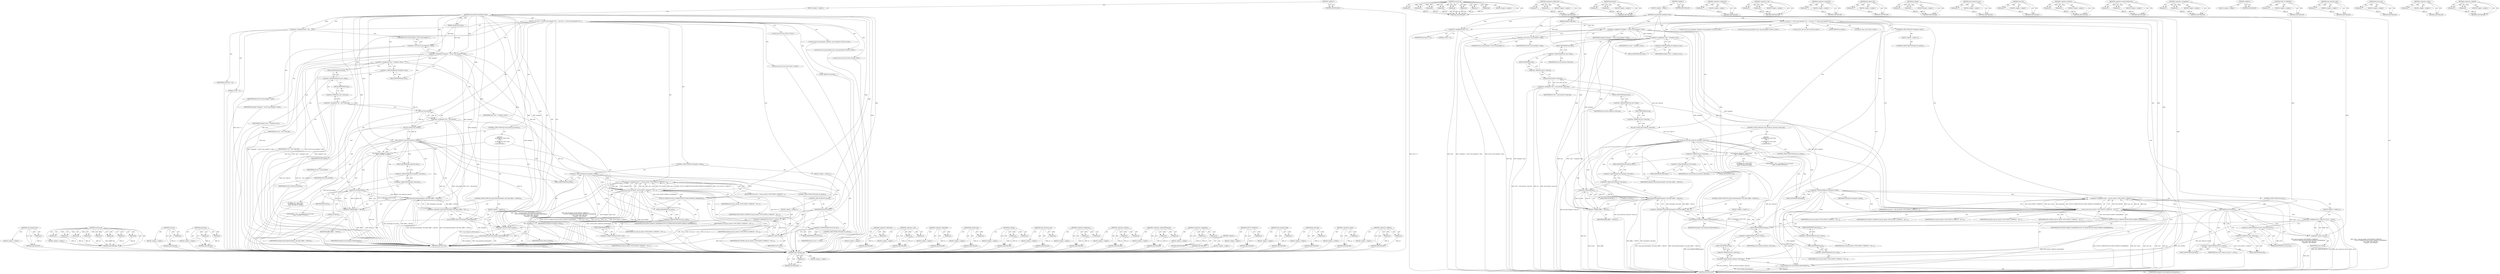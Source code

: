 digraph "&lt;operator&gt;.addition" {
vulnerable_227 [label=<(METHOD,sctp_transport_put)>];
vulnerable_228 [label=<(PARAM,p1)>];
vulnerable_229 [label=<(BLOCK,&lt;empty&gt;,&lt;empty&gt;)>];
vulnerable_230 [label=<(METHOD_RETURN,ANY)>];
vulnerable_204 [label=<(METHOD,sctp_do_sm)>];
vulnerable_205 [label=<(PARAM,p1)>];
vulnerable_206 [label=<(PARAM,p2)>];
vulnerable_207 [label=<(PARAM,p3)>];
vulnerable_208 [label=<(PARAM,p4)>];
vulnerable_209 [label=<(PARAM,p5)>];
vulnerable_210 [label=<(PARAM,p6)>];
vulnerable_211 [label=<(PARAM,p7)>];
vulnerable_212 [label=<(PARAM,p8)>];
vulnerable_213 [label=<(BLOCK,&lt;empty&gt;,&lt;empty&gt;)>];
vulnerable_214 [label=<(METHOD_RETURN,ANY)>];
vulnerable_159 [label=<(METHOD,&lt;operator&gt;.fieldAccess)>];
vulnerable_160 [label=<(PARAM,p1)>];
vulnerable_161 [label=<(PARAM,p2)>];
vulnerable_162 [label=<(BLOCK,&lt;empty&gt;,&lt;empty&gt;)>];
vulnerable_163 [label=<(METHOD_RETURN,ANY)>];
vulnerable_181 [label=<(METHOD,mod_timer)>];
vulnerable_182 [label=<(PARAM,p1)>];
vulnerable_183 [label=<(PARAM,p2)>];
vulnerable_184 [label=<(BLOCK,&lt;empty&gt;,&lt;empty&gt;)>];
vulnerable_185 [label=<(METHOD_RETURN,ANY)>];
vulnerable_6 [label=<(METHOD,&lt;global&gt;)<SUB>1</SUB>>];
vulnerable_7 [label=<(BLOCK,&lt;empty&gt;,&lt;empty&gt;)<SUB>1</SUB>>];
vulnerable_8 [label=<(METHOD,sctp_generate_heartbeat_event)<SUB>1</SUB>>];
vulnerable_9 [label=<(PARAM,unsigned long data)<SUB>1</SUB>>];
vulnerable_10 [label=<(BLOCK,{
 	int error = 0;
 	struct sctp_transport *tra...,{
 	int error = 0;
 	struct sctp_transport *tra...)<SUB>2</SUB>>];
vulnerable_11 [label="<(LOCAL,int error: int)<SUB>3</SUB>>"];
vulnerable_12 [label=<(&lt;operator&gt;.assignment,error = 0)<SUB>3</SUB>>];
vulnerable_13 [label=<(IDENTIFIER,error,error = 0)<SUB>3</SUB>>];
vulnerable_14 [label=<(LITERAL,0,error = 0)<SUB>3</SUB>>];
vulnerable_15 [label="<(LOCAL,struct sctp_transport* transport: sctp_transport*)<SUB>4</SUB>>"];
vulnerable_16 [label=<(&lt;operator&gt;.assignment,*transport = (struct sctp_transport *) data)<SUB>4</SUB>>];
vulnerable_17 [label=<(IDENTIFIER,transport,*transport = (struct sctp_transport *) data)<SUB>4</SUB>>];
vulnerable_18 [label=<(&lt;operator&gt;.cast,(struct sctp_transport *) data)<SUB>4</SUB>>];
vulnerable_19 [label=<(UNKNOWN,struct sctp_transport *,struct sctp_transport *)<SUB>4</SUB>>];
vulnerable_20 [label=<(IDENTIFIER,data,(struct sctp_transport *) data)<SUB>4</SUB>>];
vulnerable_21 [label="<(LOCAL,struct sctp_association* asoc: sctp_association*)<SUB>5</SUB>>"];
vulnerable_22 [label=<(&lt;operator&gt;.assignment,*asoc = transport-&gt;asoc)<SUB>5</SUB>>];
vulnerable_23 [label=<(IDENTIFIER,asoc,*asoc = transport-&gt;asoc)<SUB>5</SUB>>];
vulnerable_24 [label=<(&lt;operator&gt;.indirectFieldAccess,transport-&gt;asoc)<SUB>5</SUB>>];
vulnerable_25 [label=<(IDENTIFIER,transport,*asoc = transport-&gt;asoc)<SUB>5</SUB>>];
vulnerable_26 [label=<(FIELD_IDENTIFIER,asoc,asoc)<SUB>5</SUB>>];
vulnerable_27 [label="<(LOCAL,struct net* net: net*)<SUB>6</SUB>>"];
vulnerable_28 [label=<(&lt;operator&gt;.assignment,*net = sock_net(asoc-&gt;base.sk))<SUB>6</SUB>>];
vulnerable_29 [label=<(IDENTIFIER,net,*net = sock_net(asoc-&gt;base.sk))<SUB>6</SUB>>];
vulnerable_30 [label=<(sock_net,sock_net(asoc-&gt;base.sk))<SUB>6</SUB>>];
vulnerable_31 [label=<(&lt;operator&gt;.fieldAccess,asoc-&gt;base.sk)<SUB>6</SUB>>];
vulnerable_32 [label=<(&lt;operator&gt;.indirectFieldAccess,asoc-&gt;base)<SUB>6</SUB>>];
vulnerable_33 [label=<(IDENTIFIER,asoc,sock_net(asoc-&gt;base.sk))<SUB>6</SUB>>];
vulnerable_34 [label=<(FIELD_IDENTIFIER,base,base)<SUB>6</SUB>>];
vulnerable_35 [label=<(FIELD_IDENTIFIER,sk,sk)<SUB>6</SUB>>];
vulnerable_36 [label=<(bh_lock_sock,bh_lock_sock(asoc-&gt;base.sk))<SUB>8</SUB>>];
vulnerable_37 [label=<(&lt;operator&gt;.fieldAccess,asoc-&gt;base.sk)<SUB>8</SUB>>];
vulnerable_38 [label=<(&lt;operator&gt;.indirectFieldAccess,asoc-&gt;base)<SUB>8</SUB>>];
vulnerable_39 [label=<(IDENTIFIER,asoc,bh_lock_sock(asoc-&gt;base.sk))<SUB>8</SUB>>];
vulnerable_40 [label=<(FIELD_IDENTIFIER,base,base)<SUB>8</SUB>>];
vulnerable_41 [label=<(FIELD_IDENTIFIER,sk,sk)<SUB>8</SUB>>];
vulnerable_42 [label=<(CONTROL_STRUCTURE,IF,if (sock_owned_by_user(asoc-&gt;base.sk)))<SUB>9</SUB>>];
vulnerable_43 [label=<(sock_owned_by_user,sock_owned_by_user(asoc-&gt;base.sk))<SUB>9</SUB>>];
vulnerable_44 [label=<(&lt;operator&gt;.fieldAccess,asoc-&gt;base.sk)<SUB>9</SUB>>];
vulnerable_45 [label=<(&lt;operator&gt;.indirectFieldAccess,asoc-&gt;base)<SUB>9</SUB>>];
vulnerable_46 [label=<(IDENTIFIER,asoc,sock_owned_by_user(asoc-&gt;base.sk))<SUB>9</SUB>>];
vulnerable_47 [label=<(FIELD_IDENTIFIER,base,base)<SUB>9</SUB>>];
vulnerable_48 [label=<(FIELD_IDENTIFIER,sk,sk)<SUB>9</SUB>>];
vulnerable_49 [label="<(BLOCK,{
 		pr_debug(&quot;%s: sock is busy\n&quot;, __func__);
...,{
 		pr_debug(&quot;%s: sock is busy\n&quot;, __func__);
...)<SUB>9</SUB>>"];
vulnerable_50 [label="<(pr_debug,pr_debug(&quot;%s: sock is busy\n&quot;, __func__))<SUB>10</SUB>>"];
vulnerable_51 [label="<(LITERAL,&quot;%s: sock is busy\n&quot;,pr_debug(&quot;%s: sock is busy\n&quot;, __func__))<SUB>10</SUB>>"];
vulnerable_52 [label="<(IDENTIFIER,__func__,pr_debug(&quot;%s: sock is busy\n&quot;, __func__))<SUB>10</SUB>>"];
vulnerable_53 [label=<(CONTROL_STRUCTURE,IF,if (!mod_timer(&amp;transport-&gt;hb_timer, jiffies + (HZ/20))))<SUB>13</SUB>>];
vulnerable_54 [label=<(&lt;operator&gt;.logicalNot,!mod_timer(&amp;transport-&gt;hb_timer, jiffies + (HZ/...)<SUB>13</SUB>>];
vulnerable_55 [label=<(mod_timer,mod_timer(&amp;transport-&gt;hb_timer, jiffies + (HZ/20)))<SUB>13</SUB>>];
vulnerable_56 [label=<(&lt;operator&gt;.addressOf,&amp;transport-&gt;hb_timer)<SUB>13</SUB>>];
vulnerable_57 [label=<(&lt;operator&gt;.indirectFieldAccess,transport-&gt;hb_timer)<SUB>13</SUB>>];
vulnerable_58 [label=<(IDENTIFIER,transport,mod_timer(&amp;transport-&gt;hb_timer, jiffies + (HZ/20)))<SUB>13</SUB>>];
vulnerable_59 [label=<(FIELD_IDENTIFIER,hb_timer,hb_timer)<SUB>13</SUB>>];
vulnerable_60 [label=<(&lt;operator&gt;.addition,jiffies + (HZ/20))<SUB>13</SUB>>];
vulnerable_61 [label=<(IDENTIFIER,jiffies,jiffies + (HZ/20))<SUB>13</SUB>>];
vulnerable_62 [label=<(&lt;operator&gt;.division,HZ/20)<SUB>13</SUB>>];
vulnerable_63 [label=<(IDENTIFIER,HZ,HZ/20)<SUB>13</SUB>>];
vulnerable_64 [label=<(LITERAL,20,HZ/20)<SUB>13</SUB>>];
vulnerable_65 [label=<(BLOCK,&lt;empty&gt;,&lt;empty&gt;)<SUB>14</SUB>>];
vulnerable_66 [label=<(sctp_transport_hold,sctp_transport_hold(transport))<SUB>14</SUB>>];
vulnerable_67 [label=<(IDENTIFIER,transport,sctp_transport_hold(transport))<SUB>14</SUB>>];
vulnerable_68 [label=<(CONTROL_STRUCTURE,GOTO,goto out_unlock;)<SUB>15</SUB>>];
vulnerable_69 [label=<(CONTROL_STRUCTURE,IF,if (transport-&gt;dead))<SUB>21</SUB>>];
vulnerable_70 [label=<(&lt;operator&gt;.indirectFieldAccess,transport-&gt;dead)<SUB>21</SUB>>];
vulnerable_71 [label=<(IDENTIFIER,transport,if (transport-&gt;dead))<SUB>21</SUB>>];
vulnerable_72 [label=<(FIELD_IDENTIFIER,dead,dead)<SUB>21</SUB>>];
vulnerable_73 [label=<(BLOCK,&lt;empty&gt;,&lt;empty&gt;)<SUB>22</SUB>>];
vulnerable_74 [label=<(CONTROL_STRUCTURE,GOTO,goto out_unlock;)<SUB>22</SUB>>];
vulnerable_75 [label=<(&lt;operator&gt;.assignment,error = sctp_do_sm(net, SCTP_EVENT_T_TIMEOUT,
	...)<SUB>24</SUB>>];
vulnerable_76 [label=<(IDENTIFIER,error,error = sctp_do_sm(net, SCTP_EVENT_T_TIMEOUT,
	...)<SUB>24</SUB>>];
vulnerable_77 [label=<(sctp_do_sm,sctp_do_sm(net, SCTP_EVENT_T_TIMEOUT,
			   SCT...)<SUB>24</SUB>>];
vulnerable_78 [label=<(IDENTIFIER,net,sctp_do_sm(net, SCTP_EVENT_T_TIMEOUT,
			   SCT...)<SUB>24</SUB>>];
vulnerable_79 [label=<(IDENTIFIER,SCTP_EVENT_T_TIMEOUT,sctp_do_sm(net, SCTP_EVENT_T_TIMEOUT,
			   SCT...)<SUB>24</SUB>>];
vulnerable_80 [label=<(SCTP_ST_TIMEOUT,SCTP_ST_TIMEOUT(SCTP_EVENT_TIMEOUT_HEARTBEAT))<SUB>25</SUB>>];
vulnerable_81 [label=<(IDENTIFIER,SCTP_EVENT_TIMEOUT_HEARTBEAT,SCTP_ST_TIMEOUT(SCTP_EVENT_TIMEOUT_HEARTBEAT))<SUB>25</SUB>>];
vulnerable_82 [label=<(&lt;operator&gt;.indirectFieldAccess,asoc-&gt;state)<SUB>26</SUB>>];
vulnerable_83 [label=<(IDENTIFIER,asoc,sctp_do_sm(net, SCTP_EVENT_T_TIMEOUT,
			   SCT...)<SUB>26</SUB>>];
vulnerable_84 [label=<(FIELD_IDENTIFIER,state,state)<SUB>26</SUB>>];
vulnerable_85 [label=<(&lt;operator&gt;.indirectFieldAccess,asoc-&gt;ep)<SUB>26</SUB>>];
vulnerable_86 [label=<(IDENTIFIER,asoc,sctp_do_sm(net, SCTP_EVENT_T_TIMEOUT,
			   SCT...)<SUB>26</SUB>>];
vulnerable_87 [label=<(FIELD_IDENTIFIER,ep,ep)<SUB>26</SUB>>];
vulnerable_88 [label=<(IDENTIFIER,asoc,sctp_do_sm(net, SCTP_EVENT_T_TIMEOUT,
			   SCT...)<SUB>26</SUB>>];
vulnerable_89 [label=<(IDENTIFIER,transport,sctp_do_sm(net, SCTP_EVENT_T_TIMEOUT,
			   SCT...)<SUB>27</SUB>>];
vulnerable_90 [label=<(IDENTIFIER,GFP_ATOMIC,sctp_do_sm(net, SCTP_EVENT_T_TIMEOUT,
			   SCT...)<SUB>27</SUB>>];
vulnerable_91 [label=<(CONTROL_STRUCTURE,IF,if (error))<SUB>29</SUB>>];
vulnerable_92 [label=<(IDENTIFIER,error,if (error))<SUB>29</SUB>>];
vulnerable_93 [label=<(BLOCK,&lt;empty&gt;,&lt;empty&gt;)<SUB>30</SUB>>];
vulnerable_94 [label=<(&lt;operator&gt;.assignment,asoc-&gt;base.sk-&gt;sk_err = -error)<SUB>30</SUB>>];
vulnerable_95 [label=<(&lt;operator&gt;.indirectFieldAccess,asoc-&gt;base.sk-&gt;sk_err)<SUB>30</SUB>>];
vulnerable_96 [label=<(&lt;operator&gt;.fieldAccess,asoc-&gt;base.sk)<SUB>30</SUB>>];
vulnerable_97 [label=<(&lt;operator&gt;.indirectFieldAccess,asoc-&gt;base)<SUB>30</SUB>>];
vulnerable_98 [label=<(IDENTIFIER,asoc,asoc-&gt;base.sk-&gt;sk_err = -error)<SUB>30</SUB>>];
vulnerable_99 [label=<(FIELD_IDENTIFIER,base,base)<SUB>30</SUB>>];
vulnerable_100 [label=<(FIELD_IDENTIFIER,sk,sk)<SUB>30</SUB>>];
vulnerable_101 [label=<(FIELD_IDENTIFIER,sk_err,sk_err)<SUB>30</SUB>>];
vulnerable_102 [label=<(&lt;operator&gt;.minus,-error)<SUB>30</SUB>>];
vulnerable_103 [label=<(IDENTIFIER,error,-error)<SUB>30</SUB>>];
vulnerable_104 [label=<(JUMP_TARGET,out_unlock)<SUB>32</SUB>>];
vulnerable_105 [label=<(bh_unlock_sock,bh_unlock_sock(asoc-&gt;base.sk))<SUB>33</SUB>>];
vulnerable_106 [label=<(&lt;operator&gt;.fieldAccess,asoc-&gt;base.sk)<SUB>33</SUB>>];
vulnerable_107 [label=<(&lt;operator&gt;.indirectFieldAccess,asoc-&gt;base)<SUB>33</SUB>>];
vulnerable_108 [label=<(IDENTIFIER,asoc,bh_unlock_sock(asoc-&gt;base.sk))<SUB>33</SUB>>];
vulnerable_109 [label=<(FIELD_IDENTIFIER,base,base)<SUB>33</SUB>>];
vulnerable_110 [label=<(FIELD_IDENTIFIER,sk,sk)<SUB>33</SUB>>];
vulnerable_111 [label=<(sctp_transport_put,sctp_transport_put(transport))<SUB>34</SUB>>];
vulnerable_112 [label=<(IDENTIFIER,transport,sctp_transport_put(transport))<SUB>34</SUB>>];
vulnerable_113 [label=<(METHOD_RETURN,void)<SUB>1</SUB>>];
vulnerable_115 [label=<(METHOD_RETURN,ANY)<SUB>1</SUB>>];
vulnerable_186 [label=<(METHOD,&lt;operator&gt;.addressOf)>];
vulnerable_187 [label=<(PARAM,p1)>];
vulnerable_188 [label=<(BLOCK,&lt;empty&gt;,&lt;empty&gt;)>];
vulnerable_189 [label=<(METHOD_RETURN,ANY)>];
vulnerable_145 [label=<(METHOD,&lt;operator&gt;.cast)>];
vulnerable_146 [label=<(PARAM,p1)>];
vulnerable_147 [label=<(PARAM,p2)>];
vulnerable_148 [label=<(BLOCK,&lt;empty&gt;,&lt;empty&gt;)>];
vulnerable_149 [label=<(METHOD_RETURN,ANY)>];
vulnerable_177 [label=<(METHOD,&lt;operator&gt;.logicalNot)>];
vulnerable_178 [label=<(PARAM,p1)>];
vulnerable_179 [label=<(BLOCK,&lt;empty&gt;,&lt;empty&gt;)>];
vulnerable_180 [label=<(METHOD_RETURN,ANY)>];
vulnerable_223 [label=<(METHOD,bh_unlock_sock)>];
vulnerable_224 [label=<(PARAM,p1)>];
vulnerable_225 [label=<(BLOCK,&lt;empty&gt;,&lt;empty&gt;)>];
vulnerable_226 [label=<(METHOD_RETURN,ANY)>];
vulnerable_172 [label=<(METHOD,pr_debug)>];
vulnerable_173 [label=<(PARAM,p1)>];
vulnerable_174 [label=<(PARAM,p2)>];
vulnerable_175 [label=<(BLOCK,&lt;empty&gt;,&lt;empty&gt;)>];
vulnerable_176 [label=<(METHOD_RETURN,ANY)>];
vulnerable_168 [label=<(METHOD,sock_owned_by_user)>];
vulnerable_169 [label=<(PARAM,p1)>];
vulnerable_170 [label=<(BLOCK,&lt;empty&gt;,&lt;empty&gt;)>];
vulnerable_171 [label=<(METHOD_RETURN,ANY)>];
vulnerable_155 [label=<(METHOD,sock_net)>];
vulnerable_156 [label=<(PARAM,p1)>];
vulnerable_157 [label=<(BLOCK,&lt;empty&gt;,&lt;empty&gt;)>];
vulnerable_158 [label=<(METHOD_RETURN,ANY)>];
vulnerable_195 [label=<(METHOD,&lt;operator&gt;.division)>];
vulnerable_196 [label=<(PARAM,p1)>];
vulnerable_197 [label=<(PARAM,p2)>];
vulnerable_198 [label=<(BLOCK,&lt;empty&gt;,&lt;empty&gt;)>];
vulnerable_199 [label=<(METHOD_RETURN,ANY)>];
vulnerable_150 [label=<(METHOD,&lt;operator&gt;.indirectFieldAccess)>];
vulnerable_151 [label=<(PARAM,p1)>];
vulnerable_152 [label=<(PARAM,p2)>];
vulnerable_153 [label=<(BLOCK,&lt;empty&gt;,&lt;empty&gt;)>];
vulnerable_154 [label=<(METHOD_RETURN,ANY)>];
vulnerable_140 [label=<(METHOD,&lt;operator&gt;.assignment)>];
vulnerable_141 [label=<(PARAM,p1)>];
vulnerable_142 [label=<(PARAM,p2)>];
vulnerable_143 [label=<(BLOCK,&lt;empty&gt;,&lt;empty&gt;)>];
vulnerable_144 [label=<(METHOD_RETURN,ANY)>];
vulnerable_134 [label=<(METHOD,&lt;global&gt;)<SUB>1</SUB>>];
vulnerable_135 [label=<(BLOCK,&lt;empty&gt;,&lt;empty&gt;)>];
vulnerable_136 [label=<(METHOD_RETURN,ANY)>];
vulnerable_215 [label=<(METHOD,SCTP_ST_TIMEOUT)>];
vulnerable_216 [label=<(PARAM,p1)>];
vulnerable_217 [label=<(BLOCK,&lt;empty&gt;,&lt;empty&gt;)>];
vulnerable_218 [label=<(METHOD_RETURN,ANY)>];
vulnerable_200 [label=<(METHOD,sctp_transport_hold)>];
vulnerable_201 [label=<(PARAM,p1)>];
vulnerable_202 [label=<(BLOCK,&lt;empty&gt;,&lt;empty&gt;)>];
vulnerable_203 [label=<(METHOD_RETURN,ANY)>];
vulnerable_164 [label=<(METHOD,bh_lock_sock)>];
vulnerable_165 [label=<(PARAM,p1)>];
vulnerable_166 [label=<(BLOCK,&lt;empty&gt;,&lt;empty&gt;)>];
vulnerable_167 [label=<(METHOD_RETURN,ANY)>];
vulnerable_219 [label=<(METHOD,&lt;operator&gt;.minus)>];
vulnerable_220 [label=<(PARAM,p1)>];
vulnerable_221 [label=<(BLOCK,&lt;empty&gt;,&lt;empty&gt;)>];
vulnerable_222 [label=<(METHOD_RETURN,ANY)>];
vulnerable_190 [label=<(METHOD,&lt;operator&gt;.addition)>];
vulnerable_191 [label=<(PARAM,p1)>];
vulnerable_192 [label=<(PARAM,p2)>];
vulnerable_193 [label=<(BLOCK,&lt;empty&gt;,&lt;empty&gt;)>];
vulnerable_194 [label=<(METHOD_RETURN,ANY)>];
fixed_217 [label=<(METHOD,sctp_transport_put)>];
fixed_218 [label=<(PARAM,p1)>];
fixed_219 [label=<(BLOCK,&lt;empty&gt;,&lt;empty&gt;)>];
fixed_220 [label=<(METHOD_RETURN,ANY)>];
fixed_194 [label=<(METHOD,sctp_do_sm)>];
fixed_195 [label=<(PARAM,p1)>];
fixed_196 [label=<(PARAM,p2)>];
fixed_197 [label=<(PARAM,p3)>];
fixed_198 [label=<(PARAM,p4)>];
fixed_199 [label=<(PARAM,p5)>];
fixed_200 [label=<(PARAM,p6)>];
fixed_201 [label=<(PARAM,p7)>];
fixed_202 [label=<(PARAM,p8)>];
fixed_203 [label=<(BLOCK,&lt;empty&gt;,&lt;empty&gt;)>];
fixed_204 [label=<(METHOD_RETURN,ANY)>];
fixed_150 [label=<(METHOD,sock_net)>];
fixed_151 [label=<(PARAM,p1)>];
fixed_152 [label=<(BLOCK,&lt;empty&gt;,&lt;empty&gt;)>];
fixed_153 [label=<(METHOD_RETURN,ANY)>];
fixed_171 [label=<(METHOD,mod_timer)>];
fixed_172 [label=<(PARAM,p1)>];
fixed_173 [label=<(PARAM,p2)>];
fixed_174 [label=<(BLOCK,&lt;empty&gt;,&lt;empty&gt;)>];
fixed_175 [label=<(METHOD_RETURN,ANY)>];
fixed_6 [label=<(METHOD,&lt;global&gt;)<SUB>1</SUB>>];
fixed_7 [label=<(BLOCK,&lt;empty&gt;,&lt;empty&gt;)<SUB>1</SUB>>];
fixed_8 [label=<(METHOD,sctp_generate_heartbeat_event)<SUB>1</SUB>>];
fixed_9 [label=<(PARAM,unsigned long data)<SUB>1</SUB>>];
fixed_10 [label=<(BLOCK,{
 	int error = 0;
 	struct sctp_transport *tra...,{
 	int error = 0;
 	struct sctp_transport *tra...)<SUB>2</SUB>>];
fixed_11 [label="<(LOCAL,int error: int)<SUB>3</SUB>>"];
fixed_12 [label=<(&lt;operator&gt;.assignment,error = 0)<SUB>3</SUB>>];
fixed_13 [label=<(IDENTIFIER,error,error = 0)<SUB>3</SUB>>];
fixed_14 [label=<(LITERAL,0,error = 0)<SUB>3</SUB>>];
fixed_15 [label="<(LOCAL,struct sctp_transport* transport: sctp_transport*)<SUB>4</SUB>>"];
fixed_16 [label=<(&lt;operator&gt;.assignment,*transport = (struct sctp_transport *) data)<SUB>4</SUB>>];
fixed_17 [label=<(IDENTIFIER,transport,*transport = (struct sctp_transport *) data)<SUB>4</SUB>>];
fixed_18 [label=<(&lt;operator&gt;.cast,(struct sctp_transport *) data)<SUB>4</SUB>>];
fixed_19 [label=<(UNKNOWN,struct sctp_transport *,struct sctp_transport *)<SUB>4</SUB>>];
fixed_20 [label=<(IDENTIFIER,data,(struct sctp_transport *) data)<SUB>4</SUB>>];
fixed_21 [label="<(LOCAL,struct sctp_association* asoc: sctp_association*)<SUB>5</SUB>>"];
fixed_22 [label=<(&lt;operator&gt;.assignment,*asoc = transport-&gt;asoc)<SUB>5</SUB>>];
fixed_23 [label=<(IDENTIFIER,asoc,*asoc = transport-&gt;asoc)<SUB>5</SUB>>];
fixed_24 [label=<(&lt;operator&gt;.indirectFieldAccess,transport-&gt;asoc)<SUB>5</SUB>>];
fixed_25 [label=<(IDENTIFIER,transport,*asoc = transport-&gt;asoc)<SUB>5</SUB>>];
fixed_26 [label=<(FIELD_IDENTIFIER,asoc,asoc)<SUB>5</SUB>>];
fixed_27 [label="<(LOCAL,struct sock* sk: sock*)<SUB>6</SUB>>"];
fixed_28 [label=<(&lt;operator&gt;.assignment,*sk = asoc-&gt;base.sk)<SUB>6</SUB>>];
fixed_29 [label=<(IDENTIFIER,sk,*sk = asoc-&gt;base.sk)<SUB>6</SUB>>];
fixed_30 [label=<(&lt;operator&gt;.fieldAccess,asoc-&gt;base.sk)<SUB>6</SUB>>];
fixed_31 [label=<(&lt;operator&gt;.indirectFieldAccess,asoc-&gt;base)<SUB>6</SUB>>];
fixed_32 [label=<(IDENTIFIER,asoc,*sk = asoc-&gt;base.sk)<SUB>6</SUB>>];
fixed_33 [label=<(FIELD_IDENTIFIER,base,base)<SUB>6</SUB>>];
fixed_34 [label=<(FIELD_IDENTIFIER,sk,sk)<SUB>6</SUB>>];
fixed_35 [label="<(LOCAL,struct net* net: net*)<SUB>7</SUB>>"];
fixed_36 [label=<(&lt;operator&gt;.assignment,*net = sock_net(sk))<SUB>7</SUB>>];
fixed_37 [label=<(IDENTIFIER,net,*net = sock_net(sk))<SUB>7</SUB>>];
fixed_38 [label=<(sock_net,sock_net(sk))<SUB>7</SUB>>];
fixed_39 [label=<(IDENTIFIER,sk,sock_net(sk))<SUB>7</SUB>>];
fixed_40 [label=<(bh_lock_sock,bh_lock_sock(sk))<SUB>9</SUB>>];
fixed_41 [label=<(IDENTIFIER,sk,bh_lock_sock(sk))<SUB>9</SUB>>];
fixed_42 [label=<(CONTROL_STRUCTURE,IF,if (sock_owned_by_user(sk)))<SUB>10</SUB>>];
fixed_43 [label=<(sock_owned_by_user,sock_owned_by_user(sk))<SUB>10</SUB>>];
fixed_44 [label=<(IDENTIFIER,sk,sock_owned_by_user(sk))<SUB>10</SUB>>];
fixed_45 [label="<(BLOCK,{
 		pr_debug(&quot;%s: sock is busy\n&quot;, __func__);
...,{
 		pr_debug(&quot;%s: sock is busy\n&quot;, __func__);
...)<SUB>10</SUB>>"];
fixed_46 [label="<(pr_debug,pr_debug(&quot;%s: sock is busy\n&quot;, __func__))<SUB>11</SUB>>"];
fixed_47 [label="<(LITERAL,&quot;%s: sock is busy\n&quot;,pr_debug(&quot;%s: sock is busy\n&quot;, __func__))<SUB>11</SUB>>"];
fixed_48 [label="<(IDENTIFIER,__func__,pr_debug(&quot;%s: sock is busy\n&quot;, __func__))<SUB>11</SUB>>"];
fixed_49 [label=<(CONTROL_STRUCTURE,IF,if (!mod_timer(&amp;transport-&gt;hb_timer, jiffies + (HZ/20))))<SUB>14</SUB>>];
fixed_50 [label=<(&lt;operator&gt;.logicalNot,!mod_timer(&amp;transport-&gt;hb_timer, jiffies + (HZ/...)<SUB>14</SUB>>];
fixed_51 [label=<(mod_timer,mod_timer(&amp;transport-&gt;hb_timer, jiffies + (HZ/20)))<SUB>14</SUB>>];
fixed_52 [label=<(&lt;operator&gt;.addressOf,&amp;transport-&gt;hb_timer)<SUB>14</SUB>>];
fixed_53 [label=<(&lt;operator&gt;.indirectFieldAccess,transport-&gt;hb_timer)<SUB>14</SUB>>];
fixed_54 [label=<(IDENTIFIER,transport,mod_timer(&amp;transport-&gt;hb_timer, jiffies + (HZ/20)))<SUB>14</SUB>>];
fixed_55 [label=<(FIELD_IDENTIFIER,hb_timer,hb_timer)<SUB>14</SUB>>];
fixed_56 [label=<(&lt;operator&gt;.addition,jiffies + (HZ/20))<SUB>14</SUB>>];
fixed_57 [label=<(IDENTIFIER,jiffies,jiffies + (HZ/20))<SUB>14</SUB>>];
fixed_58 [label=<(&lt;operator&gt;.division,HZ/20)<SUB>14</SUB>>];
fixed_59 [label=<(IDENTIFIER,HZ,HZ/20)<SUB>14</SUB>>];
fixed_60 [label=<(LITERAL,20,HZ/20)<SUB>14</SUB>>];
fixed_61 [label=<(BLOCK,&lt;empty&gt;,&lt;empty&gt;)<SUB>15</SUB>>];
fixed_62 [label=<(sctp_transport_hold,sctp_transport_hold(transport))<SUB>15</SUB>>];
fixed_63 [label=<(IDENTIFIER,transport,sctp_transport_hold(transport))<SUB>15</SUB>>];
fixed_64 [label=<(CONTROL_STRUCTURE,GOTO,goto out_unlock;)<SUB>16</SUB>>];
fixed_65 [label=<(CONTROL_STRUCTURE,IF,if (transport-&gt;dead))<SUB>22</SUB>>];
fixed_66 [label=<(&lt;operator&gt;.indirectFieldAccess,transport-&gt;dead)<SUB>22</SUB>>];
fixed_67 [label=<(IDENTIFIER,transport,if (transport-&gt;dead))<SUB>22</SUB>>];
fixed_68 [label=<(FIELD_IDENTIFIER,dead,dead)<SUB>22</SUB>>];
fixed_69 [label=<(BLOCK,&lt;empty&gt;,&lt;empty&gt;)<SUB>23</SUB>>];
fixed_70 [label=<(CONTROL_STRUCTURE,GOTO,goto out_unlock;)<SUB>23</SUB>>];
fixed_71 [label=<(&lt;operator&gt;.assignment,error = sctp_do_sm(net, SCTP_EVENT_T_TIMEOUT,
	...)<SUB>25</SUB>>];
fixed_72 [label=<(IDENTIFIER,error,error = sctp_do_sm(net, SCTP_EVENT_T_TIMEOUT,
	...)<SUB>25</SUB>>];
fixed_73 [label=<(sctp_do_sm,sctp_do_sm(net, SCTP_EVENT_T_TIMEOUT,
			   SCT...)<SUB>25</SUB>>];
fixed_74 [label=<(IDENTIFIER,net,sctp_do_sm(net, SCTP_EVENT_T_TIMEOUT,
			   SCT...)<SUB>25</SUB>>];
fixed_75 [label=<(IDENTIFIER,SCTP_EVENT_T_TIMEOUT,sctp_do_sm(net, SCTP_EVENT_T_TIMEOUT,
			   SCT...)<SUB>25</SUB>>];
fixed_76 [label=<(SCTP_ST_TIMEOUT,SCTP_ST_TIMEOUT(SCTP_EVENT_TIMEOUT_HEARTBEAT))<SUB>26</SUB>>];
fixed_77 [label=<(IDENTIFIER,SCTP_EVENT_TIMEOUT_HEARTBEAT,SCTP_ST_TIMEOUT(SCTP_EVENT_TIMEOUT_HEARTBEAT))<SUB>26</SUB>>];
fixed_78 [label=<(&lt;operator&gt;.indirectFieldAccess,asoc-&gt;state)<SUB>27</SUB>>];
fixed_79 [label=<(IDENTIFIER,asoc,sctp_do_sm(net, SCTP_EVENT_T_TIMEOUT,
			   SCT...)<SUB>27</SUB>>];
fixed_80 [label=<(FIELD_IDENTIFIER,state,state)<SUB>27</SUB>>];
fixed_81 [label=<(&lt;operator&gt;.indirectFieldAccess,asoc-&gt;ep)<SUB>27</SUB>>];
fixed_82 [label=<(IDENTIFIER,asoc,sctp_do_sm(net, SCTP_EVENT_T_TIMEOUT,
			   SCT...)<SUB>27</SUB>>];
fixed_83 [label=<(FIELD_IDENTIFIER,ep,ep)<SUB>27</SUB>>];
fixed_84 [label=<(IDENTIFIER,asoc,sctp_do_sm(net, SCTP_EVENT_T_TIMEOUT,
			   SCT...)<SUB>27</SUB>>];
fixed_85 [label=<(IDENTIFIER,transport,sctp_do_sm(net, SCTP_EVENT_T_TIMEOUT,
			   SCT...)<SUB>28</SUB>>];
fixed_86 [label=<(IDENTIFIER,GFP_ATOMIC,sctp_do_sm(net, SCTP_EVENT_T_TIMEOUT,
			   SCT...)<SUB>28</SUB>>];
fixed_87 [label=<(CONTROL_STRUCTURE,IF,if (error))<SUB>30</SUB>>];
fixed_88 [label=<(IDENTIFIER,error,if (error))<SUB>30</SUB>>];
fixed_89 [label=<(BLOCK,&lt;empty&gt;,&lt;empty&gt;)<SUB>31</SUB>>];
fixed_90 [label=<(&lt;operator&gt;.assignment,sk-&gt;sk_err = -error)<SUB>31</SUB>>];
fixed_91 [label=<(&lt;operator&gt;.indirectFieldAccess,sk-&gt;sk_err)<SUB>31</SUB>>];
fixed_92 [label=<(IDENTIFIER,sk,sk-&gt;sk_err = -error)<SUB>31</SUB>>];
fixed_93 [label=<(FIELD_IDENTIFIER,sk_err,sk_err)<SUB>31</SUB>>];
fixed_94 [label=<(&lt;operator&gt;.minus,-error)<SUB>31</SUB>>];
fixed_95 [label=<(IDENTIFIER,error,-error)<SUB>31</SUB>>];
fixed_96 [label=<(JUMP_TARGET,out_unlock)<SUB>33</SUB>>];
fixed_97 [label=<(bh_unlock_sock,bh_unlock_sock(sk))<SUB>34</SUB>>];
fixed_98 [label=<(IDENTIFIER,sk,bh_unlock_sock(sk))<SUB>34</SUB>>];
fixed_99 [label=<(sctp_transport_put,sctp_transport_put(transport))<SUB>35</SUB>>];
fixed_100 [label=<(IDENTIFIER,transport,sctp_transport_put(transport))<SUB>35</SUB>>];
fixed_101 [label=<(METHOD_RETURN,void)<SUB>1</SUB>>];
fixed_103 [label=<(METHOD_RETURN,ANY)<SUB>1</SUB>>];
fixed_176 [label=<(METHOD,&lt;operator&gt;.addressOf)>];
fixed_177 [label=<(PARAM,p1)>];
fixed_178 [label=<(BLOCK,&lt;empty&gt;,&lt;empty&gt;)>];
fixed_179 [label=<(METHOD_RETURN,ANY)>];
fixed_135 [label=<(METHOD,&lt;operator&gt;.cast)>];
fixed_136 [label=<(PARAM,p1)>];
fixed_137 [label=<(PARAM,p2)>];
fixed_138 [label=<(BLOCK,&lt;empty&gt;,&lt;empty&gt;)>];
fixed_139 [label=<(METHOD_RETURN,ANY)>];
fixed_167 [label=<(METHOD,&lt;operator&gt;.logicalNot)>];
fixed_168 [label=<(PARAM,p1)>];
fixed_169 [label=<(BLOCK,&lt;empty&gt;,&lt;empty&gt;)>];
fixed_170 [label=<(METHOD_RETURN,ANY)>];
fixed_213 [label=<(METHOD,bh_unlock_sock)>];
fixed_214 [label=<(PARAM,p1)>];
fixed_215 [label=<(BLOCK,&lt;empty&gt;,&lt;empty&gt;)>];
fixed_216 [label=<(METHOD_RETURN,ANY)>];
fixed_162 [label=<(METHOD,pr_debug)>];
fixed_163 [label=<(PARAM,p1)>];
fixed_164 [label=<(PARAM,p2)>];
fixed_165 [label=<(BLOCK,&lt;empty&gt;,&lt;empty&gt;)>];
fixed_166 [label=<(METHOD_RETURN,ANY)>];
fixed_158 [label=<(METHOD,sock_owned_by_user)>];
fixed_159 [label=<(PARAM,p1)>];
fixed_160 [label=<(BLOCK,&lt;empty&gt;,&lt;empty&gt;)>];
fixed_161 [label=<(METHOD_RETURN,ANY)>];
fixed_145 [label=<(METHOD,&lt;operator&gt;.fieldAccess)>];
fixed_146 [label=<(PARAM,p1)>];
fixed_147 [label=<(PARAM,p2)>];
fixed_148 [label=<(BLOCK,&lt;empty&gt;,&lt;empty&gt;)>];
fixed_149 [label=<(METHOD_RETURN,ANY)>];
fixed_185 [label=<(METHOD,&lt;operator&gt;.division)>];
fixed_186 [label=<(PARAM,p1)>];
fixed_187 [label=<(PARAM,p2)>];
fixed_188 [label=<(BLOCK,&lt;empty&gt;,&lt;empty&gt;)>];
fixed_189 [label=<(METHOD_RETURN,ANY)>];
fixed_140 [label=<(METHOD,&lt;operator&gt;.indirectFieldAccess)>];
fixed_141 [label=<(PARAM,p1)>];
fixed_142 [label=<(PARAM,p2)>];
fixed_143 [label=<(BLOCK,&lt;empty&gt;,&lt;empty&gt;)>];
fixed_144 [label=<(METHOD_RETURN,ANY)>];
fixed_130 [label=<(METHOD,&lt;operator&gt;.assignment)>];
fixed_131 [label=<(PARAM,p1)>];
fixed_132 [label=<(PARAM,p2)>];
fixed_133 [label=<(BLOCK,&lt;empty&gt;,&lt;empty&gt;)>];
fixed_134 [label=<(METHOD_RETURN,ANY)>];
fixed_124 [label=<(METHOD,&lt;global&gt;)<SUB>1</SUB>>];
fixed_125 [label=<(BLOCK,&lt;empty&gt;,&lt;empty&gt;)>];
fixed_126 [label=<(METHOD_RETURN,ANY)>];
fixed_205 [label=<(METHOD,SCTP_ST_TIMEOUT)>];
fixed_206 [label=<(PARAM,p1)>];
fixed_207 [label=<(BLOCK,&lt;empty&gt;,&lt;empty&gt;)>];
fixed_208 [label=<(METHOD_RETURN,ANY)>];
fixed_190 [label=<(METHOD,sctp_transport_hold)>];
fixed_191 [label=<(PARAM,p1)>];
fixed_192 [label=<(BLOCK,&lt;empty&gt;,&lt;empty&gt;)>];
fixed_193 [label=<(METHOD_RETURN,ANY)>];
fixed_154 [label=<(METHOD,bh_lock_sock)>];
fixed_155 [label=<(PARAM,p1)>];
fixed_156 [label=<(BLOCK,&lt;empty&gt;,&lt;empty&gt;)>];
fixed_157 [label=<(METHOD_RETURN,ANY)>];
fixed_209 [label=<(METHOD,&lt;operator&gt;.minus)>];
fixed_210 [label=<(PARAM,p1)>];
fixed_211 [label=<(BLOCK,&lt;empty&gt;,&lt;empty&gt;)>];
fixed_212 [label=<(METHOD_RETURN,ANY)>];
fixed_180 [label=<(METHOD,&lt;operator&gt;.addition)>];
fixed_181 [label=<(PARAM,p1)>];
fixed_182 [label=<(PARAM,p2)>];
fixed_183 [label=<(BLOCK,&lt;empty&gt;,&lt;empty&gt;)>];
fixed_184 [label=<(METHOD_RETURN,ANY)>];
vulnerable_227 -> vulnerable_228  [key=0, label="AST: "];
vulnerable_227 -> vulnerable_228  [key=1, label="DDG: "];
vulnerable_227 -> vulnerable_229  [key=0, label="AST: "];
vulnerable_227 -> vulnerable_230  [key=0, label="AST: "];
vulnerable_227 -> vulnerable_230  [key=1, label="CFG: "];
vulnerable_228 -> vulnerable_230  [key=0, label="DDG: p1"];
vulnerable_204 -> vulnerable_205  [key=0, label="AST: "];
vulnerable_204 -> vulnerable_205  [key=1, label="DDG: "];
vulnerable_204 -> vulnerable_213  [key=0, label="AST: "];
vulnerable_204 -> vulnerable_206  [key=0, label="AST: "];
vulnerable_204 -> vulnerable_206  [key=1, label="DDG: "];
vulnerable_204 -> vulnerable_214  [key=0, label="AST: "];
vulnerable_204 -> vulnerable_214  [key=1, label="CFG: "];
vulnerable_204 -> vulnerable_207  [key=0, label="AST: "];
vulnerable_204 -> vulnerable_207  [key=1, label="DDG: "];
vulnerable_204 -> vulnerable_208  [key=0, label="AST: "];
vulnerable_204 -> vulnerable_208  [key=1, label="DDG: "];
vulnerable_204 -> vulnerable_209  [key=0, label="AST: "];
vulnerable_204 -> vulnerable_209  [key=1, label="DDG: "];
vulnerable_204 -> vulnerable_210  [key=0, label="AST: "];
vulnerable_204 -> vulnerable_210  [key=1, label="DDG: "];
vulnerable_204 -> vulnerable_211  [key=0, label="AST: "];
vulnerable_204 -> vulnerable_211  [key=1, label="DDG: "];
vulnerable_204 -> vulnerable_212  [key=0, label="AST: "];
vulnerable_204 -> vulnerable_212  [key=1, label="DDG: "];
vulnerable_205 -> vulnerable_214  [key=0, label="DDG: p1"];
vulnerable_206 -> vulnerable_214  [key=0, label="DDG: p2"];
vulnerable_207 -> vulnerable_214  [key=0, label="DDG: p3"];
vulnerable_208 -> vulnerable_214  [key=0, label="DDG: p4"];
vulnerable_209 -> vulnerable_214  [key=0, label="DDG: p5"];
vulnerable_210 -> vulnerable_214  [key=0, label="DDG: p6"];
vulnerable_211 -> vulnerable_214  [key=0, label="DDG: p7"];
vulnerable_212 -> vulnerable_214  [key=0, label="DDG: p8"];
vulnerable_159 -> vulnerable_160  [key=0, label="AST: "];
vulnerable_159 -> vulnerable_160  [key=1, label="DDG: "];
vulnerable_159 -> vulnerable_162  [key=0, label="AST: "];
vulnerable_159 -> vulnerable_161  [key=0, label="AST: "];
vulnerable_159 -> vulnerable_161  [key=1, label="DDG: "];
vulnerable_159 -> vulnerable_163  [key=0, label="AST: "];
vulnerable_159 -> vulnerable_163  [key=1, label="CFG: "];
vulnerable_160 -> vulnerable_163  [key=0, label="DDG: p1"];
vulnerable_161 -> vulnerable_163  [key=0, label="DDG: p2"];
vulnerable_181 -> vulnerable_182  [key=0, label="AST: "];
vulnerable_181 -> vulnerable_182  [key=1, label="DDG: "];
vulnerable_181 -> vulnerable_184  [key=0, label="AST: "];
vulnerable_181 -> vulnerable_183  [key=0, label="AST: "];
vulnerable_181 -> vulnerable_183  [key=1, label="DDG: "];
vulnerable_181 -> vulnerable_185  [key=0, label="AST: "];
vulnerable_181 -> vulnerable_185  [key=1, label="CFG: "];
vulnerable_182 -> vulnerable_185  [key=0, label="DDG: p1"];
vulnerable_183 -> vulnerable_185  [key=0, label="DDG: p2"];
vulnerable_6 -> vulnerable_7  [key=0, label="AST: "];
vulnerable_6 -> vulnerable_115  [key=0, label="AST: "];
vulnerable_6 -> vulnerable_115  [key=1, label="CFG: "];
vulnerable_7 -> vulnerable_8  [key=0, label="AST: "];
vulnerable_8 -> vulnerable_9  [key=0, label="AST: "];
vulnerable_8 -> vulnerable_9  [key=1, label="DDG: "];
vulnerable_8 -> vulnerable_10  [key=0, label="AST: "];
vulnerable_8 -> vulnerable_113  [key=0, label="AST: "];
vulnerable_8 -> vulnerable_12  [key=0, label="CFG: "];
vulnerable_8 -> vulnerable_12  [key=1, label="DDG: "];
vulnerable_8 -> vulnerable_16  [key=0, label="DDG: "];
vulnerable_8 -> vulnerable_92  [key=0, label="DDG: "];
vulnerable_8 -> vulnerable_111  [key=0, label="DDG: "];
vulnerable_8 -> vulnerable_18  [key=0, label="DDG: "];
vulnerable_8 -> vulnerable_77  [key=0, label="DDG: "];
vulnerable_8 -> vulnerable_50  [key=0, label="DDG: "];
vulnerable_8 -> vulnerable_80  [key=0, label="DDG: "];
vulnerable_8 -> vulnerable_102  [key=0, label="DDG: "];
vulnerable_8 -> vulnerable_55  [key=0, label="DDG: "];
vulnerable_8 -> vulnerable_66  [key=0, label="DDG: "];
vulnerable_8 -> vulnerable_60  [key=0, label="DDG: "];
vulnerable_8 -> vulnerable_62  [key=0, label="DDG: "];
vulnerable_9 -> vulnerable_16  [key=0, label="DDG: data"];
vulnerable_9 -> vulnerable_18  [key=0, label="DDG: data"];
vulnerable_10 -> vulnerable_11  [key=0, label="AST: "];
vulnerable_10 -> vulnerable_12  [key=0, label="AST: "];
vulnerable_10 -> vulnerable_15  [key=0, label="AST: "];
vulnerable_10 -> vulnerable_16  [key=0, label="AST: "];
vulnerable_10 -> vulnerable_21  [key=0, label="AST: "];
vulnerable_10 -> vulnerable_22  [key=0, label="AST: "];
vulnerable_10 -> vulnerable_27  [key=0, label="AST: "];
vulnerable_10 -> vulnerable_28  [key=0, label="AST: "];
vulnerable_10 -> vulnerable_36  [key=0, label="AST: "];
vulnerable_10 -> vulnerable_42  [key=0, label="AST: "];
vulnerable_10 -> vulnerable_69  [key=0, label="AST: "];
vulnerable_10 -> vulnerable_75  [key=0, label="AST: "];
vulnerable_10 -> vulnerable_91  [key=0, label="AST: "];
vulnerable_10 -> vulnerable_104  [key=0, label="AST: "];
vulnerable_10 -> vulnerable_105  [key=0, label="AST: "];
vulnerable_10 -> vulnerable_111  [key=0, label="AST: "];
vulnerable_12 -> vulnerable_13  [key=0, label="AST: "];
vulnerable_12 -> vulnerable_14  [key=0, label="AST: "];
vulnerable_12 -> vulnerable_19  [key=0, label="CFG: "];
vulnerable_12 -> vulnerable_113  [key=0, label="DDG: error"];
vulnerable_12 -> vulnerable_113  [key=1, label="DDG: error = 0"];
vulnerable_16 -> vulnerable_17  [key=0, label="AST: "];
vulnerable_16 -> vulnerable_18  [key=0, label="AST: "];
vulnerable_16 -> vulnerable_26  [key=0, label="CFG: "];
vulnerable_16 -> vulnerable_113  [key=0, label="DDG: (struct sctp_transport *) data"];
vulnerable_16 -> vulnerable_113  [key=1, label="DDG: *transport = (struct sctp_transport *) data"];
vulnerable_16 -> vulnerable_22  [key=0, label="DDG: transport"];
vulnerable_16 -> vulnerable_111  [key=0, label="DDG: transport"];
vulnerable_16 -> vulnerable_77  [key=0, label="DDG: transport"];
vulnerable_16 -> vulnerable_55  [key=0, label="DDG: transport"];
vulnerable_16 -> vulnerable_66  [key=0, label="DDG: transport"];
vulnerable_18 -> vulnerable_19  [key=0, label="AST: "];
vulnerable_18 -> vulnerable_20  [key=0, label="AST: "];
vulnerable_18 -> vulnerable_16  [key=0, label="CFG: "];
vulnerable_18 -> vulnerable_113  [key=0, label="DDG: data"];
vulnerable_19 -> vulnerable_18  [key=0, label="CFG: "];
vulnerable_22 -> vulnerable_23  [key=0, label="AST: "];
vulnerable_22 -> vulnerable_24  [key=0, label="AST: "];
vulnerable_22 -> vulnerable_34  [key=0, label="CFG: "];
vulnerable_22 -> vulnerable_113  [key=0, label="DDG: asoc"];
vulnerable_22 -> vulnerable_113  [key=1, label="DDG: transport-&gt;asoc"];
vulnerable_22 -> vulnerable_113  [key=2, label="DDG: *asoc = transport-&gt;asoc"];
vulnerable_22 -> vulnerable_77  [key=0, label="DDG: asoc"];
vulnerable_24 -> vulnerable_25  [key=0, label="AST: "];
vulnerable_24 -> vulnerable_26  [key=0, label="AST: "];
vulnerable_24 -> vulnerable_22  [key=0, label="CFG: "];
vulnerable_26 -> vulnerable_24  [key=0, label="CFG: "];
vulnerable_28 -> vulnerable_29  [key=0, label="AST: "];
vulnerable_28 -> vulnerable_30  [key=0, label="AST: "];
vulnerable_28 -> vulnerable_40  [key=0, label="CFG: "];
vulnerable_28 -> vulnerable_113  [key=0, label="DDG: net"];
vulnerable_28 -> vulnerable_113  [key=1, label="DDG: sock_net(asoc-&gt;base.sk)"];
vulnerable_28 -> vulnerable_113  [key=2, label="DDG: *net = sock_net(asoc-&gt;base.sk)"];
vulnerable_28 -> vulnerable_77  [key=0, label="DDG: net"];
vulnerable_30 -> vulnerable_31  [key=0, label="AST: "];
vulnerable_30 -> vulnerable_28  [key=0, label="CFG: "];
vulnerable_30 -> vulnerable_28  [key=1, label="DDG: asoc-&gt;base.sk"];
vulnerable_30 -> vulnerable_36  [key=0, label="DDG: asoc-&gt;base.sk"];
vulnerable_31 -> vulnerable_32  [key=0, label="AST: "];
vulnerable_31 -> vulnerable_35  [key=0, label="AST: "];
vulnerable_31 -> vulnerable_30  [key=0, label="CFG: "];
vulnerable_32 -> vulnerable_33  [key=0, label="AST: "];
vulnerable_32 -> vulnerable_34  [key=0, label="AST: "];
vulnerable_32 -> vulnerable_35  [key=0, label="CFG: "];
vulnerable_34 -> vulnerable_32  [key=0, label="CFG: "];
vulnerable_35 -> vulnerable_31  [key=0, label="CFG: "];
vulnerable_36 -> vulnerable_37  [key=0, label="AST: "];
vulnerable_36 -> vulnerable_47  [key=0, label="CFG: "];
vulnerable_36 -> vulnerable_113  [key=0, label="DDG: bh_lock_sock(asoc-&gt;base.sk)"];
vulnerable_36 -> vulnerable_43  [key=0, label="DDG: asoc-&gt;base.sk"];
vulnerable_37 -> vulnerable_38  [key=0, label="AST: "];
vulnerable_37 -> vulnerable_41  [key=0, label="AST: "];
vulnerable_37 -> vulnerable_36  [key=0, label="CFG: "];
vulnerable_38 -> vulnerable_39  [key=0, label="AST: "];
vulnerable_38 -> vulnerable_40  [key=0, label="AST: "];
vulnerable_38 -> vulnerable_41  [key=0, label="CFG: "];
vulnerable_40 -> vulnerable_38  [key=0, label="CFG: "];
vulnerable_41 -> vulnerable_37  [key=0, label="CFG: "];
vulnerable_42 -> vulnerable_43  [key=0, label="AST: "];
vulnerable_42 -> vulnerable_49  [key=0, label="AST: "];
vulnerable_43 -> vulnerable_44  [key=0, label="AST: "];
vulnerable_43 -> vulnerable_50  [key=0, label="CFG: "];
vulnerable_43 -> vulnerable_50  [key=1, label="CDG: "];
vulnerable_43 -> vulnerable_72  [key=0, label="CFG: "];
vulnerable_43 -> vulnerable_72  [key=1, label="CDG: "];
vulnerable_43 -> vulnerable_113  [key=0, label="DDG: sock_owned_by_user(asoc-&gt;base.sk)"];
vulnerable_43 -> vulnerable_105  [key=0, label="DDG: asoc-&gt;base.sk"];
vulnerable_43 -> vulnerable_60  [key=0, label="CDG: "];
vulnerable_43 -> vulnerable_57  [key=0, label="CDG: "];
vulnerable_43 -> vulnerable_56  [key=0, label="CDG: "];
vulnerable_43 -> vulnerable_59  [key=0, label="CDG: "];
vulnerable_43 -> vulnerable_54  [key=0, label="CDG: "];
vulnerable_43 -> vulnerable_70  [key=0, label="CDG: "];
vulnerable_43 -> vulnerable_55  [key=0, label="CDG: "];
vulnerable_43 -> vulnerable_62  [key=0, label="CDG: "];
vulnerable_44 -> vulnerable_45  [key=0, label="AST: "];
vulnerable_44 -> vulnerable_48  [key=0, label="AST: "];
vulnerable_44 -> vulnerable_43  [key=0, label="CFG: "];
vulnerable_45 -> vulnerable_46  [key=0, label="AST: "];
vulnerable_45 -> vulnerable_47  [key=0, label="AST: "];
vulnerable_45 -> vulnerable_48  [key=0, label="CFG: "];
vulnerable_47 -> vulnerable_45  [key=0, label="CFG: "];
vulnerable_48 -> vulnerable_44  [key=0, label="CFG: "];
vulnerable_49 -> vulnerable_50  [key=0, label="AST: "];
vulnerable_49 -> vulnerable_53  [key=0, label="AST: "];
vulnerable_49 -> vulnerable_68  [key=0, label="AST: "];
vulnerable_50 -> vulnerable_51  [key=0, label="AST: "];
vulnerable_50 -> vulnerable_52  [key=0, label="AST: "];
vulnerable_50 -> vulnerable_59  [key=0, label="CFG: "];
vulnerable_50 -> vulnerable_113  [key=0, label="DDG: pr_debug(&quot;%s: sock is busy\n&quot;, __func__)"];
vulnerable_50 -> vulnerable_113  [key=1, label="DDG: __func__"];
vulnerable_53 -> vulnerable_54  [key=0, label="AST: "];
vulnerable_53 -> vulnerable_65  [key=0, label="AST: "];
vulnerable_54 -> vulnerable_55  [key=0, label="AST: "];
vulnerable_54 -> vulnerable_66  [key=0, label="CFG: "];
vulnerable_54 -> vulnerable_66  [key=1, label="CDG: "];
vulnerable_54 -> vulnerable_109  [key=0, label="CFG: "];
vulnerable_54 -> vulnerable_113  [key=0, label="DDG: mod_timer(&amp;transport-&gt;hb_timer, jiffies + (HZ/20))"];
vulnerable_54 -> vulnerable_113  [key=1, label="DDG: !mod_timer(&amp;transport-&gt;hb_timer, jiffies + (HZ/20))"];
vulnerable_55 -> vulnerable_56  [key=0, label="AST: "];
vulnerable_55 -> vulnerable_60  [key=0, label="AST: "];
vulnerable_55 -> vulnerable_54  [key=0, label="CFG: "];
vulnerable_55 -> vulnerable_54  [key=1, label="DDG: &amp;transport-&gt;hb_timer"];
vulnerable_55 -> vulnerable_54  [key=2, label="DDG: jiffies + (HZ/20)"];
vulnerable_55 -> vulnerable_113  [key=0, label="DDG: &amp;transport-&gt;hb_timer"];
vulnerable_55 -> vulnerable_113  [key=1, label="DDG: jiffies + (HZ/20)"];
vulnerable_56 -> vulnerable_57  [key=0, label="AST: "];
vulnerable_56 -> vulnerable_62  [key=0, label="CFG: "];
vulnerable_57 -> vulnerable_58  [key=0, label="AST: "];
vulnerable_57 -> vulnerable_59  [key=0, label="AST: "];
vulnerable_57 -> vulnerable_56  [key=0, label="CFG: "];
vulnerable_59 -> vulnerable_57  [key=0, label="CFG: "];
vulnerable_60 -> vulnerable_61  [key=0, label="AST: "];
vulnerable_60 -> vulnerable_62  [key=0, label="AST: "];
vulnerable_60 -> vulnerable_55  [key=0, label="CFG: "];
vulnerable_60 -> vulnerable_113  [key=0, label="DDG: HZ/20"];
vulnerable_60 -> vulnerable_113  [key=1, label="DDG: jiffies"];
vulnerable_62 -> vulnerable_63  [key=0, label="AST: "];
vulnerable_62 -> vulnerable_64  [key=0, label="AST: "];
vulnerable_62 -> vulnerable_60  [key=0, label="CFG: "];
vulnerable_62 -> vulnerable_60  [key=1, label="DDG: HZ"];
vulnerable_62 -> vulnerable_60  [key=2, label="DDG: 20"];
vulnerable_62 -> vulnerable_113  [key=0, label="DDG: HZ"];
vulnerable_62 -> vulnerable_55  [key=0, label="DDG: HZ"];
vulnerable_62 -> vulnerable_55  [key=1, label="DDG: 20"];
vulnerable_65 -> vulnerable_66  [key=0, label="AST: "];
vulnerable_66 -> vulnerable_67  [key=0, label="AST: "];
vulnerable_66 -> vulnerable_109  [key=0, label="CFG: "];
vulnerable_66 -> vulnerable_113  [key=0, label="DDG: sctp_transport_hold(transport)"];
vulnerable_66 -> vulnerable_111  [key=0, label="DDG: transport"];
vulnerable_69 -> vulnerable_70  [key=0, label="AST: "];
vulnerable_69 -> vulnerable_73  [key=0, label="AST: "];
vulnerable_70 -> vulnerable_71  [key=0, label="AST: "];
vulnerable_70 -> vulnerable_72  [key=0, label="AST: "];
vulnerable_70 -> vulnerable_109  [key=0, label="CFG: "];
vulnerable_70 -> vulnerable_80  [key=0, label="CFG: "];
vulnerable_70 -> vulnerable_80  [key=1, label="CDG: "];
vulnerable_70 -> vulnerable_77  [key=0, label="CDG: "];
vulnerable_70 -> vulnerable_75  [key=0, label="CDG: "];
vulnerable_70 -> vulnerable_84  [key=0, label="CDG: "];
vulnerable_70 -> vulnerable_85  [key=0, label="CDG: "];
vulnerable_70 -> vulnerable_92  [key=0, label="CDG: "];
vulnerable_70 -> vulnerable_87  [key=0, label="CDG: "];
vulnerable_70 -> vulnerable_82  [key=0, label="CDG: "];
vulnerable_72 -> vulnerable_70  [key=0, label="CFG: "];
vulnerable_73 -> vulnerable_74  [key=0, label="AST: "];
vulnerable_75 -> vulnerable_76  [key=0, label="AST: "];
vulnerable_75 -> vulnerable_77  [key=0, label="AST: "];
vulnerable_75 -> vulnerable_92  [key=0, label="CFG: "];
vulnerable_75 -> vulnerable_113  [key=0, label="DDG: error"];
vulnerable_75 -> vulnerable_113  [key=1, label="DDG: sctp_do_sm(net, SCTP_EVENT_T_TIMEOUT,
			   SCTP_ST_TIMEOUT(SCTP_EVENT_TIMEOUT_HEARTBEAT),
			   asoc-&gt;state, asoc-&gt;ep, asoc,
 			   transport, GFP_ATOMIC)"];
vulnerable_75 -> vulnerable_113  [key=2, label="DDG: error = sctp_do_sm(net, SCTP_EVENT_T_TIMEOUT,
			   SCTP_ST_TIMEOUT(SCTP_EVENT_TIMEOUT_HEARTBEAT),
			   asoc-&gt;state, asoc-&gt;ep, asoc,
 			   transport, GFP_ATOMIC)"];
vulnerable_75 -> vulnerable_102  [key=0, label="DDG: error"];
vulnerable_77 -> vulnerable_78  [key=0, label="AST: "];
vulnerable_77 -> vulnerable_79  [key=0, label="AST: "];
vulnerable_77 -> vulnerable_80  [key=0, label="AST: "];
vulnerable_77 -> vulnerable_82  [key=0, label="AST: "];
vulnerable_77 -> vulnerable_85  [key=0, label="AST: "];
vulnerable_77 -> vulnerable_88  [key=0, label="AST: "];
vulnerable_77 -> vulnerable_89  [key=0, label="AST: "];
vulnerable_77 -> vulnerable_90  [key=0, label="AST: "];
vulnerable_77 -> vulnerable_75  [key=0, label="CFG: "];
vulnerable_77 -> vulnerable_75  [key=1, label="DDG: GFP_ATOMIC"];
vulnerable_77 -> vulnerable_75  [key=2, label="DDG: asoc-&gt;ep"];
vulnerable_77 -> vulnerable_75  [key=3, label="DDG: net"];
vulnerable_77 -> vulnerable_75  [key=4, label="DDG: asoc"];
vulnerable_77 -> vulnerable_75  [key=5, label="DDG: SCTP_EVENT_T_TIMEOUT"];
vulnerable_77 -> vulnerable_75  [key=6, label="DDG: asoc-&gt;state"];
vulnerable_77 -> vulnerable_75  [key=7, label="DDG: transport"];
vulnerable_77 -> vulnerable_75  [key=8, label="DDG: SCTP_ST_TIMEOUT(SCTP_EVENT_TIMEOUT_HEARTBEAT)"];
vulnerable_77 -> vulnerable_113  [key=0, label="DDG: net"];
vulnerable_77 -> vulnerable_113  [key=1, label="DDG: SCTP_EVENT_T_TIMEOUT"];
vulnerable_77 -> vulnerable_113  [key=2, label="DDG: SCTP_ST_TIMEOUT(SCTP_EVENT_TIMEOUT_HEARTBEAT)"];
vulnerable_77 -> vulnerable_113  [key=3, label="DDG: asoc-&gt;state"];
vulnerable_77 -> vulnerable_113  [key=4, label="DDG: asoc-&gt;ep"];
vulnerable_77 -> vulnerable_113  [key=5, label="DDG: asoc"];
vulnerable_77 -> vulnerable_113  [key=6, label="DDG: GFP_ATOMIC"];
vulnerable_77 -> vulnerable_111  [key=0, label="DDG: transport"];
vulnerable_80 -> vulnerable_81  [key=0, label="AST: "];
vulnerable_80 -> vulnerable_84  [key=0, label="CFG: "];
vulnerable_80 -> vulnerable_113  [key=0, label="DDG: SCTP_EVENT_TIMEOUT_HEARTBEAT"];
vulnerable_80 -> vulnerable_77  [key=0, label="DDG: SCTP_EVENT_TIMEOUT_HEARTBEAT"];
vulnerable_82 -> vulnerable_83  [key=0, label="AST: "];
vulnerable_82 -> vulnerable_84  [key=0, label="AST: "];
vulnerable_82 -> vulnerable_87  [key=0, label="CFG: "];
vulnerable_84 -> vulnerable_82  [key=0, label="CFG: "];
vulnerable_85 -> vulnerable_86  [key=0, label="AST: "];
vulnerable_85 -> vulnerable_87  [key=0, label="AST: "];
vulnerable_85 -> vulnerable_77  [key=0, label="CFG: "];
vulnerable_87 -> vulnerable_85  [key=0, label="CFG: "];
vulnerable_91 -> vulnerable_92  [key=0, label="AST: "];
vulnerable_91 -> vulnerable_93  [key=0, label="AST: "];
vulnerable_92 -> vulnerable_99  [key=0, label="CFG: "];
vulnerable_92 -> vulnerable_99  [key=1, label="CDG: "];
vulnerable_92 -> vulnerable_109  [key=0, label="CFG: "];
vulnerable_92 -> vulnerable_94  [key=0, label="CDG: "];
vulnerable_92 -> vulnerable_96  [key=0, label="CDG: "];
vulnerable_92 -> vulnerable_102  [key=0, label="CDG: "];
vulnerable_92 -> vulnerable_95  [key=0, label="CDG: "];
vulnerable_92 -> vulnerable_97  [key=0, label="CDG: "];
vulnerable_92 -> vulnerable_101  [key=0, label="CDG: "];
vulnerable_92 -> vulnerable_100  [key=0, label="CDG: "];
vulnerable_93 -> vulnerable_94  [key=0, label="AST: "];
vulnerable_94 -> vulnerable_95  [key=0, label="AST: "];
vulnerable_94 -> vulnerable_102  [key=0, label="AST: "];
vulnerable_94 -> vulnerable_109  [key=0, label="CFG: "];
vulnerable_94 -> vulnerable_113  [key=0, label="DDG: asoc-&gt;base.sk-&gt;sk_err"];
vulnerable_94 -> vulnerable_113  [key=1, label="DDG: -error"];
vulnerable_94 -> vulnerable_113  [key=2, label="DDG: asoc-&gt;base.sk-&gt;sk_err = -error"];
vulnerable_94 -> vulnerable_105  [key=0, label="DDG: asoc-&gt;base.sk-&gt;sk_err"];
vulnerable_95 -> vulnerable_96  [key=0, label="AST: "];
vulnerable_95 -> vulnerable_101  [key=0, label="AST: "];
vulnerable_95 -> vulnerable_102  [key=0, label="CFG: "];
vulnerable_96 -> vulnerable_97  [key=0, label="AST: "];
vulnerable_96 -> vulnerable_100  [key=0, label="AST: "];
vulnerable_96 -> vulnerable_101  [key=0, label="CFG: "];
vulnerable_97 -> vulnerable_98  [key=0, label="AST: "];
vulnerable_97 -> vulnerable_99  [key=0, label="AST: "];
vulnerable_97 -> vulnerable_100  [key=0, label="CFG: "];
vulnerable_99 -> vulnerable_97  [key=0, label="CFG: "];
vulnerable_100 -> vulnerable_96  [key=0, label="CFG: "];
vulnerable_101 -> vulnerable_95  [key=0, label="CFG: "];
vulnerable_102 -> vulnerable_103  [key=0, label="AST: "];
vulnerable_102 -> vulnerable_94  [key=0, label="CFG: "];
vulnerable_102 -> vulnerable_94  [key=1, label="DDG: error"];
vulnerable_102 -> vulnerable_113  [key=0, label="DDG: error"];
vulnerable_105 -> vulnerable_106  [key=0, label="AST: "];
vulnerable_105 -> vulnerable_111  [key=0, label="CFG: "];
vulnerable_105 -> vulnerable_113  [key=0, label="DDG: asoc-&gt;base.sk"];
vulnerable_105 -> vulnerable_113  [key=1, label="DDG: bh_unlock_sock(asoc-&gt;base.sk)"];
vulnerable_106 -> vulnerable_107  [key=0, label="AST: "];
vulnerable_106 -> vulnerable_110  [key=0, label="AST: "];
vulnerable_106 -> vulnerable_105  [key=0, label="CFG: "];
vulnerable_107 -> vulnerable_108  [key=0, label="AST: "];
vulnerable_107 -> vulnerable_109  [key=0, label="AST: "];
vulnerable_107 -> vulnerable_110  [key=0, label="CFG: "];
vulnerable_109 -> vulnerable_107  [key=0, label="CFG: "];
vulnerable_110 -> vulnerable_106  [key=0, label="CFG: "];
vulnerable_111 -> vulnerable_112  [key=0, label="AST: "];
vulnerable_111 -> vulnerable_113  [key=0, label="CFG: "];
vulnerable_111 -> vulnerable_113  [key=1, label="DDG: transport"];
vulnerable_111 -> vulnerable_113  [key=2, label="DDG: sctp_transport_put(transport)"];
vulnerable_186 -> vulnerable_187  [key=0, label="AST: "];
vulnerable_186 -> vulnerable_187  [key=1, label="DDG: "];
vulnerable_186 -> vulnerable_188  [key=0, label="AST: "];
vulnerable_186 -> vulnerable_189  [key=0, label="AST: "];
vulnerable_186 -> vulnerable_189  [key=1, label="CFG: "];
vulnerable_187 -> vulnerable_189  [key=0, label="DDG: p1"];
vulnerable_145 -> vulnerable_146  [key=0, label="AST: "];
vulnerable_145 -> vulnerable_146  [key=1, label="DDG: "];
vulnerable_145 -> vulnerable_148  [key=0, label="AST: "];
vulnerable_145 -> vulnerable_147  [key=0, label="AST: "];
vulnerable_145 -> vulnerable_147  [key=1, label="DDG: "];
vulnerable_145 -> vulnerable_149  [key=0, label="AST: "];
vulnerable_145 -> vulnerable_149  [key=1, label="CFG: "];
vulnerable_146 -> vulnerable_149  [key=0, label="DDG: p1"];
vulnerable_147 -> vulnerable_149  [key=0, label="DDG: p2"];
vulnerable_177 -> vulnerable_178  [key=0, label="AST: "];
vulnerable_177 -> vulnerable_178  [key=1, label="DDG: "];
vulnerable_177 -> vulnerable_179  [key=0, label="AST: "];
vulnerable_177 -> vulnerable_180  [key=0, label="AST: "];
vulnerable_177 -> vulnerable_180  [key=1, label="CFG: "];
vulnerable_178 -> vulnerable_180  [key=0, label="DDG: p1"];
vulnerable_223 -> vulnerable_224  [key=0, label="AST: "];
vulnerable_223 -> vulnerable_224  [key=1, label="DDG: "];
vulnerable_223 -> vulnerable_225  [key=0, label="AST: "];
vulnerable_223 -> vulnerable_226  [key=0, label="AST: "];
vulnerable_223 -> vulnerable_226  [key=1, label="CFG: "];
vulnerable_224 -> vulnerable_226  [key=0, label="DDG: p1"];
vulnerable_172 -> vulnerable_173  [key=0, label="AST: "];
vulnerable_172 -> vulnerable_173  [key=1, label="DDG: "];
vulnerable_172 -> vulnerable_175  [key=0, label="AST: "];
vulnerable_172 -> vulnerable_174  [key=0, label="AST: "];
vulnerable_172 -> vulnerable_174  [key=1, label="DDG: "];
vulnerable_172 -> vulnerable_176  [key=0, label="AST: "];
vulnerable_172 -> vulnerable_176  [key=1, label="CFG: "];
vulnerable_173 -> vulnerable_176  [key=0, label="DDG: p1"];
vulnerable_174 -> vulnerable_176  [key=0, label="DDG: p2"];
vulnerable_168 -> vulnerable_169  [key=0, label="AST: "];
vulnerable_168 -> vulnerable_169  [key=1, label="DDG: "];
vulnerable_168 -> vulnerable_170  [key=0, label="AST: "];
vulnerable_168 -> vulnerable_171  [key=0, label="AST: "];
vulnerable_168 -> vulnerable_171  [key=1, label="CFG: "];
vulnerable_169 -> vulnerable_171  [key=0, label="DDG: p1"];
vulnerable_155 -> vulnerable_156  [key=0, label="AST: "];
vulnerable_155 -> vulnerable_156  [key=1, label="DDG: "];
vulnerable_155 -> vulnerable_157  [key=0, label="AST: "];
vulnerable_155 -> vulnerable_158  [key=0, label="AST: "];
vulnerable_155 -> vulnerable_158  [key=1, label="CFG: "];
vulnerable_156 -> vulnerable_158  [key=0, label="DDG: p1"];
vulnerable_195 -> vulnerable_196  [key=0, label="AST: "];
vulnerable_195 -> vulnerable_196  [key=1, label="DDG: "];
vulnerable_195 -> vulnerable_198  [key=0, label="AST: "];
vulnerable_195 -> vulnerable_197  [key=0, label="AST: "];
vulnerable_195 -> vulnerable_197  [key=1, label="DDG: "];
vulnerable_195 -> vulnerable_199  [key=0, label="AST: "];
vulnerable_195 -> vulnerable_199  [key=1, label="CFG: "];
vulnerable_196 -> vulnerable_199  [key=0, label="DDG: p1"];
vulnerable_197 -> vulnerable_199  [key=0, label="DDG: p2"];
vulnerable_150 -> vulnerable_151  [key=0, label="AST: "];
vulnerable_150 -> vulnerable_151  [key=1, label="DDG: "];
vulnerable_150 -> vulnerable_153  [key=0, label="AST: "];
vulnerable_150 -> vulnerable_152  [key=0, label="AST: "];
vulnerable_150 -> vulnerable_152  [key=1, label="DDG: "];
vulnerable_150 -> vulnerable_154  [key=0, label="AST: "];
vulnerable_150 -> vulnerable_154  [key=1, label="CFG: "];
vulnerable_151 -> vulnerable_154  [key=0, label="DDG: p1"];
vulnerable_152 -> vulnerable_154  [key=0, label="DDG: p2"];
vulnerable_140 -> vulnerable_141  [key=0, label="AST: "];
vulnerable_140 -> vulnerable_141  [key=1, label="DDG: "];
vulnerable_140 -> vulnerable_143  [key=0, label="AST: "];
vulnerable_140 -> vulnerable_142  [key=0, label="AST: "];
vulnerable_140 -> vulnerable_142  [key=1, label="DDG: "];
vulnerable_140 -> vulnerable_144  [key=0, label="AST: "];
vulnerable_140 -> vulnerable_144  [key=1, label="CFG: "];
vulnerable_141 -> vulnerable_144  [key=0, label="DDG: p1"];
vulnerable_142 -> vulnerable_144  [key=0, label="DDG: p2"];
vulnerable_134 -> vulnerable_135  [key=0, label="AST: "];
vulnerable_134 -> vulnerable_136  [key=0, label="AST: "];
vulnerable_134 -> vulnerable_136  [key=1, label="CFG: "];
vulnerable_215 -> vulnerable_216  [key=0, label="AST: "];
vulnerable_215 -> vulnerable_216  [key=1, label="DDG: "];
vulnerable_215 -> vulnerable_217  [key=0, label="AST: "];
vulnerable_215 -> vulnerable_218  [key=0, label="AST: "];
vulnerable_215 -> vulnerable_218  [key=1, label="CFG: "];
vulnerable_216 -> vulnerable_218  [key=0, label="DDG: p1"];
vulnerable_200 -> vulnerable_201  [key=0, label="AST: "];
vulnerable_200 -> vulnerable_201  [key=1, label="DDG: "];
vulnerable_200 -> vulnerable_202  [key=0, label="AST: "];
vulnerable_200 -> vulnerable_203  [key=0, label="AST: "];
vulnerable_200 -> vulnerable_203  [key=1, label="CFG: "];
vulnerable_201 -> vulnerable_203  [key=0, label="DDG: p1"];
vulnerable_164 -> vulnerable_165  [key=0, label="AST: "];
vulnerable_164 -> vulnerable_165  [key=1, label="DDG: "];
vulnerable_164 -> vulnerable_166  [key=0, label="AST: "];
vulnerable_164 -> vulnerable_167  [key=0, label="AST: "];
vulnerable_164 -> vulnerable_167  [key=1, label="CFG: "];
vulnerable_165 -> vulnerable_167  [key=0, label="DDG: p1"];
vulnerable_219 -> vulnerable_220  [key=0, label="AST: "];
vulnerable_219 -> vulnerable_220  [key=1, label="DDG: "];
vulnerable_219 -> vulnerable_221  [key=0, label="AST: "];
vulnerable_219 -> vulnerable_222  [key=0, label="AST: "];
vulnerable_219 -> vulnerable_222  [key=1, label="CFG: "];
vulnerable_220 -> vulnerable_222  [key=0, label="DDG: p1"];
vulnerable_190 -> vulnerable_191  [key=0, label="AST: "];
vulnerable_190 -> vulnerable_191  [key=1, label="DDG: "];
vulnerable_190 -> vulnerable_193  [key=0, label="AST: "];
vulnerable_190 -> vulnerable_192  [key=0, label="AST: "];
vulnerable_190 -> vulnerable_192  [key=1, label="DDG: "];
vulnerable_190 -> vulnerable_194  [key=0, label="AST: "];
vulnerable_190 -> vulnerable_194  [key=1, label="CFG: "];
vulnerable_191 -> vulnerable_194  [key=0, label="DDG: p1"];
vulnerable_192 -> vulnerable_194  [key=0, label="DDG: p2"];
fixed_217 -> fixed_218  [key=0, label="AST: "];
fixed_217 -> fixed_218  [key=1, label="DDG: "];
fixed_217 -> fixed_219  [key=0, label="AST: "];
fixed_217 -> fixed_220  [key=0, label="AST: "];
fixed_217 -> fixed_220  [key=1, label="CFG: "];
fixed_218 -> fixed_220  [key=0, label="DDG: p1"];
fixed_219 -> vulnerable_227  [key=0];
fixed_220 -> vulnerable_227  [key=0];
fixed_194 -> fixed_195  [key=0, label="AST: "];
fixed_194 -> fixed_195  [key=1, label="DDG: "];
fixed_194 -> fixed_203  [key=0, label="AST: "];
fixed_194 -> fixed_196  [key=0, label="AST: "];
fixed_194 -> fixed_196  [key=1, label="DDG: "];
fixed_194 -> fixed_204  [key=0, label="AST: "];
fixed_194 -> fixed_204  [key=1, label="CFG: "];
fixed_194 -> fixed_197  [key=0, label="AST: "];
fixed_194 -> fixed_197  [key=1, label="DDG: "];
fixed_194 -> fixed_198  [key=0, label="AST: "];
fixed_194 -> fixed_198  [key=1, label="DDG: "];
fixed_194 -> fixed_199  [key=0, label="AST: "];
fixed_194 -> fixed_199  [key=1, label="DDG: "];
fixed_194 -> fixed_200  [key=0, label="AST: "];
fixed_194 -> fixed_200  [key=1, label="DDG: "];
fixed_194 -> fixed_201  [key=0, label="AST: "];
fixed_194 -> fixed_201  [key=1, label="DDG: "];
fixed_194 -> fixed_202  [key=0, label="AST: "];
fixed_194 -> fixed_202  [key=1, label="DDG: "];
fixed_195 -> fixed_204  [key=0, label="DDG: p1"];
fixed_196 -> fixed_204  [key=0, label="DDG: p2"];
fixed_197 -> fixed_204  [key=0, label="DDG: p3"];
fixed_198 -> fixed_204  [key=0, label="DDG: p4"];
fixed_199 -> fixed_204  [key=0, label="DDG: p5"];
fixed_200 -> fixed_204  [key=0, label="DDG: p6"];
fixed_201 -> fixed_204  [key=0, label="DDG: p7"];
fixed_202 -> fixed_204  [key=0, label="DDG: p8"];
fixed_203 -> vulnerable_227  [key=0];
fixed_204 -> vulnerable_227  [key=0];
fixed_150 -> fixed_151  [key=0, label="AST: "];
fixed_150 -> fixed_151  [key=1, label="DDG: "];
fixed_150 -> fixed_152  [key=0, label="AST: "];
fixed_150 -> fixed_153  [key=0, label="AST: "];
fixed_150 -> fixed_153  [key=1, label="CFG: "];
fixed_151 -> fixed_153  [key=0, label="DDG: p1"];
fixed_152 -> vulnerable_227  [key=0];
fixed_153 -> vulnerable_227  [key=0];
fixed_171 -> fixed_172  [key=0, label="AST: "];
fixed_171 -> fixed_172  [key=1, label="DDG: "];
fixed_171 -> fixed_174  [key=0, label="AST: "];
fixed_171 -> fixed_173  [key=0, label="AST: "];
fixed_171 -> fixed_173  [key=1, label="DDG: "];
fixed_171 -> fixed_175  [key=0, label="AST: "];
fixed_171 -> fixed_175  [key=1, label="CFG: "];
fixed_172 -> fixed_175  [key=0, label="DDG: p1"];
fixed_173 -> fixed_175  [key=0, label="DDG: p2"];
fixed_174 -> vulnerable_227  [key=0];
fixed_175 -> vulnerable_227  [key=0];
fixed_6 -> fixed_7  [key=0, label="AST: "];
fixed_6 -> fixed_103  [key=0, label="AST: "];
fixed_6 -> fixed_103  [key=1, label="CFG: "];
fixed_7 -> fixed_8  [key=0, label="AST: "];
fixed_8 -> fixed_9  [key=0, label="AST: "];
fixed_8 -> fixed_9  [key=1, label="DDG: "];
fixed_8 -> fixed_10  [key=0, label="AST: "];
fixed_8 -> fixed_101  [key=0, label="AST: "];
fixed_8 -> fixed_12  [key=0, label="CFG: "];
fixed_8 -> fixed_12  [key=1, label="DDG: "];
fixed_8 -> fixed_16  [key=0, label="DDG: "];
fixed_8 -> fixed_40  [key=0, label="DDG: "];
fixed_8 -> fixed_88  [key=0, label="DDG: "];
fixed_8 -> fixed_97  [key=0, label="DDG: "];
fixed_8 -> fixed_99  [key=0, label="DDG: "];
fixed_8 -> fixed_18  [key=0, label="DDG: "];
fixed_8 -> fixed_38  [key=0, label="DDG: "];
fixed_8 -> fixed_43  [key=0, label="DDG: "];
fixed_8 -> fixed_73  [key=0, label="DDG: "];
fixed_8 -> fixed_46  [key=0, label="DDG: "];
fixed_8 -> fixed_76  [key=0, label="DDG: "];
fixed_8 -> fixed_94  [key=0, label="DDG: "];
fixed_8 -> fixed_51  [key=0, label="DDG: "];
fixed_8 -> fixed_62  [key=0, label="DDG: "];
fixed_8 -> fixed_56  [key=0, label="DDG: "];
fixed_8 -> fixed_58  [key=0, label="DDG: "];
fixed_9 -> fixed_16  [key=0, label="DDG: data"];
fixed_9 -> fixed_18  [key=0, label="DDG: data"];
fixed_10 -> fixed_11  [key=0, label="AST: "];
fixed_10 -> fixed_12  [key=0, label="AST: "];
fixed_10 -> fixed_15  [key=0, label="AST: "];
fixed_10 -> fixed_16  [key=0, label="AST: "];
fixed_10 -> fixed_21  [key=0, label="AST: "];
fixed_10 -> fixed_22  [key=0, label="AST: "];
fixed_10 -> fixed_27  [key=0, label="AST: "];
fixed_10 -> fixed_28  [key=0, label="AST: "];
fixed_10 -> fixed_35  [key=0, label="AST: "];
fixed_10 -> fixed_36  [key=0, label="AST: "];
fixed_10 -> fixed_40  [key=0, label="AST: "];
fixed_10 -> fixed_42  [key=0, label="AST: "];
fixed_10 -> fixed_65  [key=0, label="AST: "];
fixed_10 -> fixed_71  [key=0, label="AST: "];
fixed_10 -> fixed_87  [key=0, label="AST: "];
fixed_10 -> fixed_96  [key=0, label="AST: "];
fixed_10 -> fixed_97  [key=0, label="AST: "];
fixed_10 -> fixed_99  [key=0, label="AST: "];
fixed_11 -> vulnerable_227  [key=0];
fixed_12 -> fixed_13  [key=0, label="AST: "];
fixed_12 -> fixed_14  [key=0, label="AST: "];
fixed_12 -> fixed_19  [key=0, label="CFG: "];
fixed_12 -> fixed_101  [key=0, label="DDG: error"];
fixed_12 -> fixed_101  [key=1, label="DDG: error = 0"];
fixed_13 -> vulnerable_227  [key=0];
fixed_14 -> vulnerable_227  [key=0];
fixed_15 -> vulnerable_227  [key=0];
fixed_16 -> fixed_17  [key=0, label="AST: "];
fixed_16 -> fixed_18  [key=0, label="AST: "];
fixed_16 -> fixed_26  [key=0, label="CFG: "];
fixed_16 -> fixed_101  [key=0, label="DDG: (struct sctp_transport *) data"];
fixed_16 -> fixed_101  [key=1, label="DDG: *transport = (struct sctp_transport *) data"];
fixed_16 -> fixed_22  [key=0, label="DDG: transport"];
fixed_16 -> fixed_99  [key=0, label="DDG: transport"];
fixed_16 -> fixed_73  [key=0, label="DDG: transport"];
fixed_16 -> fixed_51  [key=0, label="DDG: transport"];
fixed_16 -> fixed_62  [key=0, label="DDG: transport"];
fixed_17 -> vulnerable_227  [key=0];
fixed_18 -> fixed_19  [key=0, label="AST: "];
fixed_18 -> fixed_20  [key=0, label="AST: "];
fixed_18 -> fixed_16  [key=0, label="CFG: "];
fixed_18 -> fixed_101  [key=0, label="DDG: data"];
fixed_19 -> fixed_18  [key=0, label="CFG: "];
fixed_20 -> vulnerable_227  [key=0];
fixed_21 -> vulnerable_227  [key=0];
fixed_22 -> fixed_23  [key=0, label="AST: "];
fixed_22 -> fixed_24  [key=0, label="AST: "];
fixed_22 -> fixed_33  [key=0, label="CFG: "];
fixed_22 -> fixed_101  [key=0, label="DDG: asoc"];
fixed_22 -> fixed_101  [key=1, label="DDG: transport-&gt;asoc"];
fixed_22 -> fixed_101  [key=2, label="DDG: *asoc = transport-&gt;asoc"];
fixed_22 -> fixed_73  [key=0, label="DDG: asoc"];
fixed_23 -> vulnerable_227  [key=0];
fixed_24 -> fixed_25  [key=0, label="AST: "];
fixed_24 -> fixed_26  [key=0, label="AST: "];
fixed_24 -> fixed_22  [key=0, label="CFG: "];
fixed_25 -> vulnerable_227  [key=0];
fixed_26 -> fixed_24  [key=0, label="CFG: "];
fixed_27 -> vulnerable_227  [key=0];
fixed_28 -> fixed_29  [key=0, label="AST: "];
fixed_28 -> fixed_30  [key=0, label="AST: "];
fixed_28 -> fixed_38  [key=0, label="CFG: "];
fixed_28 -> fixed_38  [key=1, label="DDG: sk"];
fixed_28 -> fixed_101  [key=0, label="DDG: asoc-&gt;base.sk"];
fixed_28 -> fixed_101  [key=1, label="DDG: *sk = asoc-&gt;base.sk"];
fixed_29 -> vulnerable_227  [key=0];
fixed_30 -> fixed_31  [key=0, label="AST: "];
fixed_30 -> fixed_34  [key=0, label="AST: "];
fixed_30 -> fixed_28  [key=0, label="CFG: "];
fixed_31 -> fixed_32  [key=0, label="AST: "];
fixed_31 -> fixed_33  [key=0, label="AST: "];
fixed_31 -> fixed_34  [key=0, label="CFG: "];
fixed_32 -> vulnerable_227  [key=0];
fixed_33 -> fixed_31  [key=0, label="CFG: "];
fixed_34 -> fixed_30  [key=0, label="CFG: "];
fixed_35 -> vulnerable_227  [key=0];
fixed_36 -> fixed_37  [key=0, label="AST: "];
fixed_36 -> fixed_38  [key=0, label="AST: "];
fixed_36 -> fixed_40  [key=0, label="CFG: "];
fixed_36 -> fixed_101  [key=0, label="DDG: net"];
fixed_36 -> fixed_101  [key=1, label="DDG: sock_net(sk)"];
fixed_36 -> fixed_101  [key=2, label="DDG: *net = sock_net(sk)"];
fixed_36 -> fixed_73  [key=0, label="DDG: net"];
fixed_37 -> vulnerable_227  [key=0];
fixed_38 -> fixed_39  [key=0, label="AST: "];
fixed_38 -> fixed_36  [key=0, label="CFG: "];
fixed_38 -> fixed_36  [key=1, label="DDG: sk"];
fixed_38 -> fixed_40  [key=0, label="DDG: sk"];
fixed_39 -> vulnerable_227  [key=0];
fixed_40 -> fixed_41  [key=0, label="AST: "];
fixed_40 -> fixed_43  [key=0, label="CFG: "];
fixed_40 -> fixed_43  [key=1, label="DDG: sk"];
fixed_40 -> fixed_101  [key=0, label="DDG: bh_lock_sock(sk)"];
fixed_41 -> vulnerable_227  [key=0];
fixed_42 -> fixed_43  [key=0, label="AST: "];
fixed_42 -> fixed_45  [key=0, label="AST: "];
fixed_43 -> fixed_44  [key=0, label="AST: "];
fixed_43 -> fixed_46  [key=0, label="CFG: "];
fixed_43 -> fixed_46  [key=1, label="CDG: "];
fixed_43 -> fixed_68  [key=0, label="CFG: "];
fixed_43 -> fixed_68  [key=1, label="CDG: "];
fixed_43 -> fixed_101  [key=0, label="DDG: sock_owned_by_user(sk)"];
fixed_43 -> fixed_97  [key=0, label="DDG: sk"];
fixed_43 -> fixed_58  [key=0, label="CDG: "];
fixed_43 -> fixed_51  [key=0, label="CDG: "];
fixed_43 -> fixed_66  [key=0, label="CDG: "];
fixed_43 -> fixed_52  [key=0, label="CDG: "];
fixed_43 -> fixed_53  [key=0, label="CDG: "];
fixed_43 -> fixed_56  [key=0, label="CDG: "];
fixed_43 -> fixed_50  [key=0, label="CDG: "];
fixed_43 -> fixed_55  [key=0, label="CDG: "];
fixed_44 -> vulnerable_227  [key=0];
fixed_45 -> fixed_46  [key=0, label="AST: "];
fixed_45 -> fixed_49  [key=0, label="AST: "];
fixed_45 -> fixed_64  [key=0, label="AST: "];
fixed_46 -> fixed_47  [key=0, label="AST: "];
fixed_46 -> fixed_48  [key=0, label="AST: "];
fixed_46 -> fixed_55  [key=0, label="CFG: "];
fixed_46 -> fixed_101  [key=0, label="DDG: pr_debug(&quot;%s: sock is busy\n&quot;, __func__)"];
fixed_46 -> fixed_101  [key=1, label="DDG: __func__"];
fixed_47 -> vulnerable_227  [key=0];
fixed_48 -> vulnerable_227  [key=0];
fixed_49 -> fixed_50  [key=0, label="AST: "];
fixed_49 -> fixed_61  [key=0, label="AST: "];
fixed_50 -> fixed_51  [key=0, label="AST: "];
fixed_50 -> fixed_62  [key=0, label="CFG: "];
fixed_50 -> fixed_62  [key=1, label="CDG: "];
fixed_50 -> fixed_97  [key=0, label="CFG: "];
fixed_50 -> fixed_101  [key=0, label="DDG: mod_timer(&amp;transport-&gt;hb_timer, jiffies + (HZ/20))"];
fixed_50 -> fixed_101  [key=1, label="DDG: !mod_timer(&amp;transport-&gt;hb_timer, jiffies + (HZ/20))"];
fixed_51 -> fixed_52  [key=0, label="AST: "];
fixed_51 -> fixed_56  [key=0, label="AST: "];
fixed_51 -> fixed_50  [key=0, label="CFG: "];
fixed_51 -> fixed_50  [key=1, label="DDG: &amp;transport-&gt;hb_timer"];
fixed_51 -> fixed_50  [key=2, label="DDG: jiffies + (HZ/20)"];
fixed_51 -> fixed_101  [key=0, label="DDG: &amp;transport-&gt;hb_timer"];
fixed_51 -> fixed_101  [key=1, label="DDG: jiffies + (HZ/20)"];
fixed_52 -> fixed_53  [key=0, label="AST: "];
fixed_52 -> fixed_58  [key=0, label="CFG: "];
fixed_53 -> fixed_54  [key=0, label="AST: "];
fixed_53 -> fixed_55  [key=0, label="AST: "];
fixed_53 -> fixed_52  [key=0, label="CFG: "];
fixed_54 -> vulnerable_227  [key=0];
fixed_55 -> fixed_53  [key=0, label="CFG: "];
fixed_56 -> fixed_57  [key=0, label="AST: "];
fixed_56 -> fixed_58  [key=0, label="AST: "];
fixed_56 -> fixed_51  [key=0, label="CFG: "];
fixed_56 -> fixed_101  [key=0, label="DDG: HZ/20"];
fixed_56 -> fixed_101  [key=1, label="DDG: jiffies"];
fixed_57 -> vulnerable_227  [key=0];
fixed_58 -> fixed_59  [key=0, label="AST: "];
fixed_58 -> fixed_60  [key=0, label="AST: "];
fixed_58 -> fixed_56  [key=0, label="CFG: "];
fixed_58 -> fixed_56  [key=1, label="DDG: HZ"];
fixed_58 -> fixed_56  [key=2, label="DDG: 20"];
fixed_58 -> fixed_101  [key=0, label="DDG: HZ"];
fixed_58 -> fixed_51  [key=0, label="DDG: HZ"];
fixed_58 -> fixed_51  [key=1, label="DDG: 20"];
fixed_59 -> vulnerable_227  [key=0];
fixed_60 -> vulnerable_227  [key=0];
fixed_61 -> fixed_62  [key=0, label="AST: "];
fixed_62 -> fixed_63  [key=0, label="AST: "];
fixed_62 -> fixed_97  [key=0, label="CFG: "];
fixed_62 -> fixed_101  [key=0, label="DDG: sctp_transport_hold(transport)"];
fixed_62 -> fixed_99  [key=0, label="DDG: transport"];
fixed_63 -> vulnerable_227  [key=0];
fixed_64 -> vulnerable_227  [key=0];
fixed_65 -> fixed_66  [key=0, label="AST: "];
fixed_65 -> fixed_69  [key=0, label="AST: "];
fixed_66 -> fixed_67  [key=0, label="AST: "];
fixed_66 -> fixed_68  [key=0, label="AST: "];
fixed_66 -> fixed_97  [key=0, label="CFG: "];
fixed_66 -> fixed_76  [key=0, label="CFG: "];
fixed_66 -> fixed_76  [key=1, label="CDG: "];
fixed_66 -> fixed_80  [key=0, label="CDG: "];
fixed_66 -> fixed_73  [key=0, label="CDG: "];
fixed_66 -> fixed_83  [key=0, label="CDG: "];
fixed_66 -> fixed_71  [key=0, label="CDG: "];
fixed_66 -> fixed_81  [key=0, label="CDG: "];
fixed_66 -> fixed_88  [key=0, label="CDG: "];
fixed_66 -> fixed_78  [key=0, label="CDG: "];
fixed_67 -> vulnerable_227  [key=0];
fixed_68 -> fixed_66  [key=0, label="CFG: "];
fixed_69 -> fixed_70  [key=0, label="AST: "];
fixed_70 -> vulnerable_227  [key=0];
fixed_71 -> fixed_72  [key=0, label="AST: "];
fixed_71 -> fixed_73  [key=0, label="AST: "];
fixed_71 -> fixed_88  [key=0, label="CFG: "];
fixed_71 -> fixed_101  [key=0, label="DDG: error"];
fixed_71 -> fixed_101  [key=1, label="DDG: sctp_do_sm(net, SCTP_EVENT_T_TIMEOUT,
			   SCTP_ST_TIMEOUT(SCTP_EVENT_TIMEOUT_HEARTBEAT),
			   asoc-&gt;state, asoc-&gt;ep, asoc,
 			   transport, GFP_ATOMIC)"];
fixed_71 -> fixed_101  [key=2, label="DDG: error = sctp_do_sm(net, SCTP_EVENT_T_TIMEOUT,
			   SCTP_ST_TIMEOUT(SCTP_EVENT_TIMEOUT_HEARTBEAT),
			   asoc-&gt;state, asoc-&gt;ep, asoc,
 			   transport, GFP_ATOMIC)"];
fixed_71 -> fixed_94  [key=0, label="DDG: error"];
fixed_72 -> vulnerable_227  [key=0];
fixed_73 -> fixed_74  [key=0, label="AST: "];
fixed_73 -> fixed_75  [key=0, label="AST: "];
fixed_73 -> fixed_76  [key=0, label="AST: "];
fixed_73 -> fixed_78  [key=0, label="AST: "];
fixed_73 -> fixed_81  [key=0, label="AST: "];
fixed_73 -> fixed_84  [key=0, label="AST: "];
fixed_73 -> fixed_85  [key=0, label="AST: "];
fixed_73 -> fixed_86  [key=0, label="AST: "];
fixed_73 -> fixed_71  [key=0, label="CFG: "];
fixed_73 -> fixed_71  [key=1, label="DDG: net"];
fixed_73 -> fixed_71  [key=2, label="DDG: asoc-&gt;state"];
fixed_73 -> fixed_71  [key=3, label="DDG: GFP_ATOMIC"];
fixed_73 -> fixed_71  [key=4, label="DDG: asoc-&gt;ep"];
fixed_73 -> fixed_71  [key=5, label="DDG: SCTP_ST_TIMEOUT(SCTP_EVENT_TIMEOUT_HEARTBEAT)"];
fixed_73 -> fixed_71  [key=6, label="DDG: SCTP_EVENT_T_TIMEOUT"];
fixed_73 -> fixed_71  [key=7, label="DDG: asoc"];
fixed_73 -> fixed_71  [key=8, label="DDG: transport"];
fixed_73 -> fixed_101  [key=0, label="DDG: net"];
fixed_73 -> fixed_101  [key=1, label="DDG: SCTP_EVENT_T_TIMEOUT"];
fixed_73 -> fixed_101  [key=2, label="DDG: SCTP_ST_TIMEOUT(SCTP_EVENT_TIMEOUT_HEARTBEAT)"];
fixed_73 -> fixed_101  [key=3, label="DDG: asoc-&gt;state"];
fixed_73 -> fixed_101  [key=4, label="DDG: asoc-&gt;ep"];
fixed_73 -> fixed_101  [key=5, label="DDG: asoc"];
fixed_73 -> fixed_101  [key=6, label="DDG: GFP_ATOMIC"];
fixed_73 -> fixed_99  [key=0, label="DDG: transport"];
fixed_74 -> vulnerable_227  [key=0];
fixed_75 -> vulnerable_227  [key=0];
fixed_76 -> fixed_77  [key=0, label="AST: "];
fixed_76 -> fixed_80  [key=0, label="CFG: "];
fixed_76 -> fixed_101  [key=0, label="DDG: SCTP_EVENT_TIMEOUT_HEARTBEAT"];
fixed_76 -> fixed_73  [key=0, label="DDG: SCTP_EVENT_TIMEOUT_HEARTBEAT"];
fixed_77 -> vulnerable_227  [key=0];
fixed_78 -> fixed_79  [key=0, label="AST: "];
fixed_78 -> fixed_80  [key=0, label="AST: "];
fixed_78 -> fixed_83  [key=0, label="CFG: "];
fixed_79 -> vulnerable_227  [key=0];
fixed_80 -> fixed_78  [key=0, label="CFG: "];
fixed_81 -> fixed_82  [key=0, label="AST: "];
fixed_81 -> fixed_83  [key=0, label="AST: "];
fixed_81 -> fixed_73  [key=0, label="CFG: "];
fixed_82 -> vulnerable_227  [key=0];
fixed_83 -> fixed_81  [key=0, label="CFG: "];
fixed_84 -> vulnerable_227  [key=0];
fixed_85 -> vulnerable_227  [key=0];
fixed_86 -> vulnerable_227  [key=0];
fixed_87 -> fixed_88  [key=0, label="AST: "];
fixed_87 -> fixed_89  [key=0, label="AST: "];
fixed_88 -> fixed_93  [key=0, label="CFG: "];
fixed_88 -> fixed_93  [key=1, label="CDG: "];
fixed_88 -> fixed_97  [key=0, label="CFG: "];
fixed_88 -> fixed_94  [key=0, label="CDG: "];
fixed_88 -> fixed_91  [key=0, label="CDG: "];
fixed_88 -> fixed_90  [key=0, label="CDG: "];
fixed_89 -> fixed_90  [key=0, label="AST: "];
fixed_90 -> fixed_91  [key=0, label="AST: "];
fixed_90 -> fixed_94  [key=0, label="AST: "];
fixed_90 -> fixed_97  [key=0, label="CFG: "];
fixed_90 -> fixed_97  [key=1, label="DDG: sk-&gt;sk_err"];
fixed_90 -> fixed_101  [key=0, label="DDG: sk-&gt;sk_err"];
fixed_90 -> fixed_101  [key=1, label="DDG: -error"];
fixed_90 -> fixed_101  [key=2, label="DDG: sk-&gt;sk_err = -error"];
fixed_91 -> fixed_92  [key=0, label="AST: "];
fixed_91 -> fixed_93  [key=0, label="AST: "];
fixed_91 -> fixed_94  [key=0, label="CFG: "];
fixed_92 -> vulnerable_227  [key=0];
fixed_93 -> fixed_91  [key=0, label="CFG: "];
fixed_94 -> fixed_95  [key=0, label="AST: "];
fixed_94 -> fixed_90  [key=0, label="CFG: "];
fixed_94 -> fixed_90  [key=1, label="DDG: error"];
fixed_94 -> fixed_101  [key=0, label="DDG: error"];
fixed_95 -> vulnerable_227  [key=0];
fixed_96 -> vulnerable_227  [key=0];
fixed_97 -> fixed_98  [key=0, label="AST: "];
fixed_97 -> fixed_99  [key=0, label="CFG: "];
fixed_97 -> fixed_101  [key=0, label="DDG: sk"];
fixed_97 -> fixed_101  [key=1, label="DDG: bh_unlock_sock(sk)"];
fixed_98 -> vulnerable_227  [key=0];
fixed_99 -> fixed_100  [key=0, label="AST: "];
fixed_99 -> fixed_101  [key=0, label="CFG: "];
fixed_99 -> fixed_101  [key=1, label="DDG: transport"];
fixed_99 -> fixed_101  [key=2, label="DDG: sctp_transport_put(transport)"];
fixed_100 -> vulnerable_227  [key=0];
fixed_101 -> vulnerable_227  [key=0];
fixed_103 -> vulnerable_227  [key=0];
fixed_176 -> fixed_177  [key=0, label="AST: "];
fixed_176 -> fixed_177  [key=1, label="DDG: "];
fixed_176 -> fixed_178  [key=0, label="AST: "];
fixed_176 -> fixed_179  [key=0, label="AST: "];
fixed_176 -> fixed_179  [key=1, label="CFG: "];
fixed_177 -> fixed_179  [key=0, label="DDG: p1"];
fixed_178 -> vulnerable_227  [key=0];
fixed_179 -> vulnerable_227  [key=0];
fixed_135 -> fixed_136  [key=0, label="AST: "];
fixed_135 -> fixed_136  [key=1, label="DDG: "];
fixed_135 -> fixed_138  [key=0, label="AST: "];
fixed_135 -> fixed_137  [key=0, label="AST: "];
fixed_135 -> fixed_137  [key=1, label="DDG: "];
fixed_135 -> fixed_139  [key=0, label="AST: "];
fixed_135 -> fixed_139  [key=1, label="CFG: "];
fixed_136 -> fixed_139  [key=0, label="DDG: p1"];
fixed_137 -> fixed_139  [key=0, label="DDG: p2"];
fixed_138 -> vulnerable_227  [key=0];
fixed_139 -> vulnerable_227  [key=0];
fixed_167 -> fixed_168  [key=0, label="AST: "];
fixed_167 -> fixed_168  [key=1, label="DDG: "];
fixed_167 -> fixed_169  [key=0, label="AST: "];
fixed_167 -> fixed_170  [key=0, label="AST: "];
fixed_167 -> fixed_170  [key=1, label="CFG: "];
fixed_168 -> fixed_170  [key=0, label="DDG: p1"];
fixed_169 -> vulnerable_227  [key=0];
fixed_170 -> vulnerable_227  [key=0];
fixed_213 -> fixed_214  [key=0, label="AST: "];
fixed_213 -> fixed_214  [key=1, label="DDG: "];
fixed_213 -> fixed_215  [key=0, label="AST: "];
fixed_213 -> fixed_216  [key=0, label="AST: "];
fixed_213 -> fixed_216  [key=1, label="CFG: "];
fixed_214 -> fixed_216  [key=0, label="DDG: p1"];
fixed_215 -> vulnerable_227  [key=0];
fixed_216 -> vulnerable_227  [key=0];
fixed_162 -> fixed_163  [key=0, label="AST: "];
fixed_162 -> fixed_163  [key=1, label="DDG: "];
fixed_162 -> fixed_165  [key=0, label="AST: "];
fixed_162 -> fixed_164  [key=0, label="AST: "];
fixed_162 -> fixed_164  [key=1, label="DDG: "];
fixed_162 -> fixed_166  [key=0, label="AST: "];
fixed_162 -> fixed_166  [key=1, label="CFG: "];
fixed_163 -> fixed_166  [key=0, label="DDG: p1"];
fixed_164 -> fixed_166  [key=0, label="DDG: p2"];
fixed_165 -> vulnerable_227  [key=0];
fixed_166 -> vulnerable_227  [key=0];
fixed_158 -> fixed_159  [key=0, label="AST: "];
fixed_158 -> fixed_159  [key=1, label="DDG: "];
fixed_158 -> fixed_160  [key=0, label="AST: "];
fixed_158 -> fixed_161  [key=0, label="AST: "];
fixed_158 -> fixed_161  [key=1, label="CFG: "];
fixed_159 -> fixed_161  [key=0, label="DDG: p1"];
fixed_160 -> vulnerable_227  [key=0];
fixed_161 -> vulnerable_227  [key=0];
fixed_145 -> fixed_146  [key=0, label="AST: "];
fixed_145 -> fixed_146  [key=1, label="DDG: "];
fixed_145 -> fixed_148  [key=0, label="AST: "];
fixed_145 -> fixed_147  [key=0, label="AST: "];
fixed_145 -> fixed_147  [key=1, label="DDG: "];
fixed_145 -> fixed_149  [key=0, label="AST: "];
fixed_145 -> fixed_149  [key=1, label="CFG: "];
fixed_146 -> fixed_149  [key=0, label="DDG: p1"];
fixed_147 -> fixed_149  [key=0, label="DDG: p2"];
fixed_148 -> vulnerable_227  [key=0];
fixed_149 -> vulnerable_227  [key=0];
fixed_185 -> fixed_186  [key=0, label="AST: "];
fixed_185 -> fixed_186  [key=1, label="DDG: "];
fixed_185 -> fixed_188  [key=0, label="AST: "];
fixed_185 -> fixed_187  [key=0, label="AST: "];
fixed_185 -> fixed_187  [key=1, label="DDG: "];
fixed_185 -> fixed_189  [key=0, label="AST: "];
fixed_185 -> fixed_189  [key=1, label="CFG: "];
fixed_186 -> fixed_189  [key=0, label="DDG: p1"];
fixed_187 -> fixed_189  [key=0, label="DDG: p2"];
fixed_188 -> vulnerable_227  [key=0];
fixed_189 -> vulnerable_227  [key=0];
fixed_140 -> fixed_141  [key=0, label="AST: "];
fixed_140 -> fixed_141  [key=1, label="DDG: "];
fixed_140 -> fixed_143  [key=0, label="AST: "];
fixed_140 -> fixed_142  [key=0, label="AST: "];
fixed_140 -> fixed_142  [key=1, label="DDG: "];
fixed_140 -> fixed_144  [key=0, label="AST: "];
fixed_140 -> fixed_144  [key=1, label="CFG: "];
fixed_141 -> fixed_144  [key=0, label="DDG: p1"];
fixed_142 -> fixed_144  [key=0, label="DDG: p2"];
fixed_143 -> vulnerable_227  [key=0];
fixed_144 -> vulnerable_227  [key=0];
fixed_130 -> fixed_131  [key=0, label="AST: "];
fixed_130 -> fixed_131  [key=1, label="DDG: "];
fixed_130 -> fixed_133  [key=0, label="AST: "];
fixed_130 -> fixed_132  [key=0, label="AST: "];
fixed_130 -> fixed_132  [key=1, label="DDG: "];
fixed_130 -> fixed_134  [key=0, label="AST: "];
fixed_130 -> fixed_134  [key=1, label="CFG: "];
fixed_131 -> fixed_134  [key=0, label="DDG: p1"];
fixed_132 -> fixed_134  [key=0, label="DDG: p2"];
fixed_133 -> vulnerable_227  [key=0];
fixed_134 -> vulnerable_227  [key=0];
fixed_124 -> fixed_125  [key=0, label="AST: "];
fixed_124 -> fixed_126  [key=0, label="AST: "];
fixed_124 -> fixed_126  [key=1, label="CFG: "];
fixed_125 -> vulnerable_227  [key=0];
fixed_126 -> vulnerable_227  [key=0];
fixed_205 -> fixed_206  [key=0, label="AST: "];
fixed_205 -> fixed_206  [key=1, label="DDG: "];
fixed_205 -> fixed_207  [key=0, label="AST: "];
fixed_205 -> fixed_208  [key=0, label="AST: "];
fixed_205 -> fixed_208  [key=1, label="CFG: "];
fixed_206 -> fixed_208  [key=0, label="DDG: p1"];
fixed_207 -> vulnerable_227  [key=0];
fixed_208 -> vulnerable_227  [key=0];
fixed_190 -> fixed_191  [key=0, label="AST: "];
fixed_190 -> fixed_191  [key=1, label="DDG: "];
fixed_190 -> fixed_192  [key=0, label="AST: "];
fixed_190 -> fixed_193  [key=0, label="AST: "];
fixed_190 -> fixed_193  [key=1, label="CFG: "];
fixed_191 -> fixed_193  [key=0, label="DDG: p1"];
fixed_192 -> vulnerable_227  [key=0];
fixed_193 -> vulnerable_227  [key=0];
fixed_154 -> fixed_155  [key=0, label="AST: "];
fixed_154 -> fixed_155  [key=1, label="DDG: "];
fixed_154 -> fixed_156  [key=0, label="AST: "];
fixed_154 -> fixed_157  [key=0, label="AST: "];
fixed_154 -> fixed_157  [key=1, label="CFG: "];
fixed_155 -> fixed_157  [key=0, label="DDG: p1"];
fixed_156 -> vulnerable_227  [key=0];
fixed_157 -> vulnerable_227  [key=0];
fixed_209 -> fixed_210  [key=0, label="AST: "];
fixed_209 -> fixed_210  [key=1, label="DDG: "];
fixed_209 -> fixed_211  [key=0, label="AST: "];
fixed_209 -> fixed_212  [key=0, label="AST: "];
fixed_209 -> fixed_212  [key=1, label="CFG: "];
fixed_210 -> fixed_212  [key=0, label="DDG: p1"];
fixed_211 -> vulnerable_227  [key=0];
fixed_212 -> vulnerable_227  [key=0];
fixed_180 -> fixed_181  [key=0, label="AST: "];
fixed_180 -> fixed_181  [key=1, label="DDG: "];
fixed_180 -> fixed_183  [key=0, label="AST: "];
fixed_180 -> fixed_182  [key=0, label="AST: "];
fixed_180 -> fixed_182  [key=1, label="DDG: "];
fixed_180 -> fixed_184  [key=0, label="AST: "];
fixed_180 -> fixed_184  [key=1, label="CFG: "];
fixed_181 -> fixed_184  [key=0, label="DDG: p1"];
fixed_182 -> fixed_184  [key=0, label="DDG: p2"];
fixed_183 -> vulnerable_227  [key=0];
fixed_184 -> vulnerable_227  [key=0];
}
